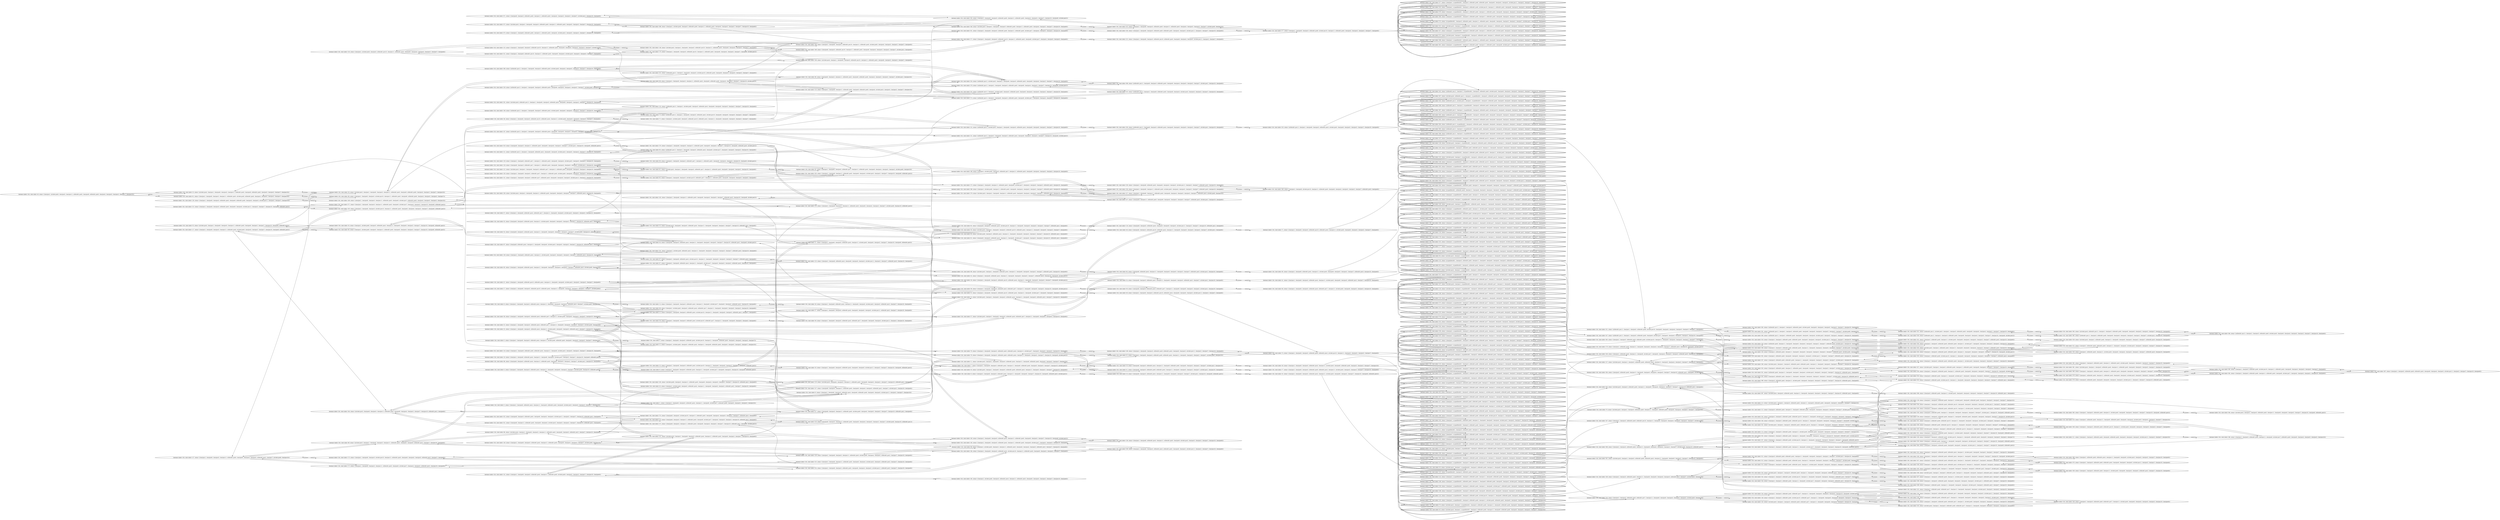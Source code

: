 digraph {
rankdir="LR"
s40[label="(instance index=104, state index=40, atoms={clear(pos1), at(robot,pos8), clear(pos3), clear(pos11), at(block01,pos0), clear(pos9), at(block01,pos6), clear(pos4), clear(pos5), clear(pos2), clear(pos7), clear(pos10)})"]
s89[label="(instance index=104, state index=89, atoms={clear(pos1), clear(pos8), clear(pos3), at(robot,pos10), clear(pos11), at(block01,pos0), clear(pos9), at(block01,pos6), clear(pos4), clear(pos5), clear(pos2), clear(pos7)})"]
s80[label="(instance index=104, state index=80, atoms={clear(pos1), at(robot,pos8), clear(pos3), clear(pos11), at(block01,pos0), clear(pos9), clear(pos4), clear(pos2), clear(pos7), clear(pos10), clear(pos6), at(block01,pos5)})"]
s23[label="(instance index=104, state index=23, atoms={at(robot,pos4), clear(pos1), clear(pos8), clear(pos3), clear(pos11), at(block01,pos0), clear(pos9), at(block01,pos6), clear(pos5), clear(pos2), clear(pos7), clear(pos10)})"]
s126[label="(instance index=104, state index=126, atoms={clear(pos1), clear(pos8), clear(pos3), at(block01,pos0), clear(pos9), at(block01,pos6), clear(pos4), clear(pos5), at(robot,pos11), clear(pos2), clear(pos7), clear(pos10)})"]
s215[label="(instance index=104, state index=215, atoms={clear(pos1), clear(pos8), clear(pos3), at(block01,pos0), clear(pos9), clear(pos4), at(robot,pos11), clear(pos2), clear(pos7), clear(pos10), clear(pos6), at(block01,pos5)})"]
s61[label="(instance index=104, state index=61, atoms={clear(pos1), clear(pos8), clear(pos3), clear(pos11), at(block01,pos0), at(robot,pos9), at(block01,pos6), clear(pos4), clear(pos5), clear(pos2), clear(pos7), clear(pos10)})"]
s117[label="(instance index=104, state index=117, atoms={clear(pos1), clear(pos8), clear(pos3), clear(pos11), at(block01,pos0), at(robot,pos9), clear(pos4), clear(pos2), clear(pos7), clear(pos10), clear(pos6), at(block01,pos5)})"]
s53[label="(instance index=104, state index=53, atoms={at(robot,pos4), clear(pos1), clear(pos8), clear(pos3), clear(pos11), at(block01,pos0), clear(pos9), clear(pos2), clear(pos7), clear(pos10), clear(pos6), at(block01,pos5)})"]
s127[label="(instance index=104, state index=127, atoms={clear(pos1), clear(pos8), clear(pos3), clear(pos11), at(block01,pos0), clear(pos9), clear(pos4), clear(pos5), at(block01,pos2), clear(pos7), at(robot,pos6), clear(pos10)})"]
s34[label="(instance index=104, state index=34, atoms={clear(pos1), at(robot,pos8), clear(pos3), at(block01,pos4), clear(pos11), clear(pos9), clear(pos0), clear(pos2), clear(pos7), clear(pos10), clear(pos6), at(block01,pos5)})"]
s150[label="(instance index=104, state index=150, atoms={clear(pos1), at(robot,pos8), clear(pos3), at(block01,pos10), clear(pos11), at(block01,pos0), clear(pos9), clear(pos4), clear(pos5), clear(pos2), clear(pos7), clear(pos6)})"]
s39[label="(instance index=104, state index=39, atoms={at(robot,pos5), clear(pos1), clear(pos8), clear(pos3), clear(pos11), at(block01,pos0), clear(pos9), at(block01,pos6), clear(pos4), clear(pos2), clear(pos7), clear(pos10)})"]
s169[label="(instance index=104, state index=169, atoms={clear(pos1), clear(pos8), clear(pos3), clear(pos11), at(block01,pos0), clear(pos9), at(robot,pos7), at(block01,pos6), clear(pos4), clear(pos5), clear(pos2), clear(pos10)})"]
s163[label="(instance index=104, state index=163, atoms={clear(pos1), clear(pos8), clear(pos3), at(robot,pos10), clear(pos11), at(block01,pos0), clear(pos9), clear(pos4), clear(pos2), clear(pos7), clear(pos6), at(block01,pos5)})"]
s271[label="(instance index=104, state index=271, atoms={clear(pos1), clear(pos8), clear(pos3), clear(pos11), at(block01,pos0), clear(pos9), at(robot,pos7), clear(pos4), clear(pos2), clear(pos10), clear(pos6), at(block01,pos5)})"]
s164[label="(instance index=104, state index=164, atoms={at(robot,pos5), clear(pos8), clear(pos3), clear(pos11), at(block01,pos0), clear(pos9), clear(pos4), clear(pos2), clear(pos7), clear(pos10), at(block01,pos1), clear(pos6)})"]
s172[label="(instance index=104, state index=172, atoms={clear(pos1), clear(pos8), clear(pos3), clear(pos11), at(block01,pos0), clear(pos9), at(robot,pos7), clear(pos4), clear(pos5), at(block01,pos2), clear(pos10), clear(pos6)})"]
s173[label="(instance index=104, state index=173, atoms={clear(pos1), clear(pos8), clear(pos3), at(robot,pos10), clear(pos11), at(block01,pos0), clear(pos9), clear(pos4), clear(pos5), at(block01,pos2), clear(pos7), clear(pos6)})"]
s98[label="(instance index=104, state index=98, atoms={at(robot,pos5), clear(pos1), clear(pos8), clear(pos3), clear(pos11), at(block01,pos0), clear(pos9), clear(pos4), at(block01,pos2), clear(pos7), clear(pos10), clear(pos6)})"]
s21[label="(instance index=104, state index=21, atoms={clear(pos1), clear(pos8), clear(pos3), at(block01,pos4), clear(pos11), at(robot,pos9), clear(pos0), clear(pos2), clear(pos7), clear(pos10), clear(pos6), at(block01,pos5)})"]
s27[label="(instance index=104, state index=27, atoms={clear(pos1), clear(pos8), clear(pos3), at(block01,pos4), clear(pos9), clear(pos0), clear(pos5), at(robot,pos11), at(block01,pos2), clear(pos7), clear(pos10), clear(pos6)})"]
s26[label="(instance index=104, state index=26, atoms={clear(pos1), clear(pos8), at(block01,pos4), clear(pos11), clear(pos9), clear(pos0), at(robot,pos3), clear(pos5), at(block01,pos2), clear(pos7), clear(pos10), clear(pos6)})"]
s123[label="(instance index=104, state index=123, atoms={clear(pos1), clear(pos8), at(block01,pos4), clear(pos9), clear(pos0), clear(pos5), at(robot,pos11), clear(pos2), clear(pos7), at(block01,pos3), clear(pos10), clear(pos6)})"]
s59[label="(instance index=104, state index=59, atoms={clear(pos1), clear(pos8), clear(pos3), at(block01,pos4), at(block01,pos7), clear(pos9), clear(pos0), clear(pos5), at(robot,pos11), clear(pos2), clear(pos10), clear(pos6)})"]
s199[label="(instance index=104, state index=199, atoms={clear(pos1), clear(pos8), clear(pos3), at(block01,pos10), clear(pos11), at(block01,pos0), at(robot,pos9), clear(pos4), clear(pos5), clear(pos2), clear(pos7), clear(pos6)})"]
s198[label="(instance index=104, state index=198, atoms={clear(pos8), clear(pos3), at(block01,pos10), clear(pos11), at(block01,pos0), clear(pos9), clear(pos4), clear(pos5), clear(pos2), clear(pos7), at(robot,pos1), clear(pos6)})"]
s106[label="(instance index=104, state index=106, atoms={at(robot,pos4), clear(pos1), clear(pos8), clear(pos3), at(block01,pos10), clear(pos11), at(block01,pos0), clear(pos9), clear(pos5), clear(pos2), clear(pos7), clear(pos6)})"]
s124[label="(instance index=104, state index=124, atoms={clear(pos1), clear(pos8), clear(pos11), at(block01,pos0), clear(pos9), at(block01,pos6), clear(pos4), at(robot,pos3), clear(pos5), clear(pos2), clear(pos7), clear(pos10)})"]
s214[label="(instance index=104, state index=214, atoms={clear(pos1), clear(pos8), clear(pos3), clear(pos11), at(block01,pos0), clear(pos9), clear(pos4), clear(pos2), clear(pos7), at(robot,pos6), clear(pos10), at(block01,pos5)})"]
s0[label="(instance index=104, state index=0, atoms={clear(pos1), clear(pos8), clear(pos3), at(block01,pos4), clear(pos9), at(block01,pos6), clear(pos0), clear(pos5), at(robot,pos11), clear(pos2), clear(pos7), clear(pos10)})"]
s60[label="(instance index=104, state index=60, atoms={clear(pos8), clear(pos3), clear(pos11), at(block01,pos0), clear(pos9), at(block01,pos6), clear(pos4), clear(pos5), clear(pos2), clear(pos7), at(robot,pos1), clear(pos10)})"]
s320[label="(instance index=104, state index=320, atoms={clear(pos1), clear(pos8), clear(pos11), at(block01,pos0), clear(pos9), clear(pos4), at(robot,pos3), clear(pos2), clear(pos7), clear(pos10), clear(pos6), at(block01,pos5)})"]
s20[label="(instance index=104, state index=20, atoms={clear(pos1), clear(pos8), clear(pos3), at(block01,pos4), clear(pos9), clear(pos0), at(robot,pos11), clear(pos2), clear(pos7), clear(pos10), clear(pos6), at(block01,pos5)})"]
s62[label="(instance index=104, state index=62, atoms={clear(pos1), clear(pos8), clear(pos3), at(block01,pos7), clear(pos11), at(block01,pos0), clear(pos9), clear(pos4), clear(pos5), clear(pos2), at(robot,pos6), clear(pos10)})"]
s119[label="(instance index=104, state index=119, atoms={at(robot,pos4), clear(pos8), clear(pos3), clear(pos11), at(block01,pos0), clear(pos9), clear(pos5), clear(pos2), clear(pos7), clear(pos10), at(block01,pos1), clear(pos6)})"]
s217[label="(instance index=104, state index=217, atoms={clear(pos8), clear(pos3), clear(pos11), at(block01,pos0), at(robot,pos9), clear(pos4), clear(pos5), clear(pos2), clear(pos7), clear(pos10), at(block01,pos1), clear(pos6)})"]
s216[label="(instance index=104, state index=216, atoms={clear(pos8), clear(pos3), clear(pos11), at(block01,pos0), clear(pos9), clear(pos4), clear(pos5), clear(pos2), clear(pos7), at(robot,pos6), clear(pos10), at(block01,pos1)})"]
s223[label="(instance index=104, state index=223, atoms={clear(pos1), clear(pos8), clear(pos11), at(block01,pos0), clear(pos9), clear(pos4), at(robot,pos3), clear(pos5), at(block01,pos2), clear(pos7), clear(pos10), clear(pos6)})"]
s224[label="(instance index=104, state index=224, atoms={clear(pos1), clear(pos8), clear(pos3), at(block01,pos0), clear(pos9), clear(pos4), clear(pos5), at(robot,pos11), at(block01,pos2), clear(pos7), clear(pos10), clear(pos6)})"]
s138[label="(instance index=104, state index=138, atoms={clear(pos1), clear(pos8), clear(pos3), clear(pos11), at(block01,pos0), at(robot,pos9), clear(pos4), clear(pos5), at(block01,pos2), clear(pos7), clear(pos10), clear(pos6)})"]
s137[label="(instance index=104, state index=137, atoms={clear(pos8), clear(pos3), clear(pos11), at(block01,pos0), clear(pos9), clear(pos4), clear(pos5), at(block01,pos2), clear(pos7), at(robot,pos1), clear(pos10), clear(pos6)})"]
s9[label="(instance index=104, state index=9, atoms={clear(pos1), clear(pos8), clear(pos3), at(block01,pos4), clear(pos11), clear(pos9), at(robot,pos7), clear(pos0), clear(pos2), clear(pos10), clear(pos6), at(block01,pos5)})"]
s43[label="(instance index=104, state index=43, atoms={clear(pos1), at(robot,pos8), clear(pos3), at(block01,pos4), clear(pos11), clear(pos9), clear(pos0), clear(pos5), at(block01,pos2), clear(pos7), clear(pos10), clear(pos6)})"]
s15[label="(instance index=104, state index=15, atoms={clear(pos1), clear(pos8), clear(pos3), at(block01,pos4), at(robot,pos10), clear(pos11), clear(pos9), clear(pos0), clear(pos5), at(block01,pos2), clear(pos7), clear(pos6)})"]
s14[label="(instance index=104, state index=14, atoms={clear(pos1), clear(pos8), clear(pos3), at(block01,pos4), clear(pos11), clear(pos9), at(robot,pos7), clear(pos0), clear(pos5), at(block01,pos2), clear(pos10), clear(pos6)})"]
s72[label="(instance index=104, state index=72, atoms={clear(pos1), at(robot,pos8), clear(pos3), at(block01,pos10), at(block01,pos4), clear(pos11), clear(pos9), clear(pos0), clear(pos5), clear(pos2), clear(pos7), clear(pos6)})"]
s38[label="(instance index=104, state index=38, atoms={clear(pos1), clear(pos8), clear(pos3), at(block01,pos4), at(robot,pos10), at(block01,pos7), clear(pos11), clear(pos9), clear(pos0), clear(pos5), clear(pos2), clear(pos6)})"]
s181[label="(instance index=104, state index=181, atoms={clear(pos1), at(robot,pos8), at(block01,pos4), clear(pos11), clear(pos9), clear(pos0), clear(pos5), clear(pos2), clear(pos7), at(block01,pos3), clear(pos10), clear(pos6)})"]
s97[label="(instance index=104, state index=97, atoms={clear(pos1), clear(pos8), at(block01,pos4), at(robot,pos10), clear(pos11), clear(pos9), clear(pos0), clear(pos5), clear(pos2), clear(pos7), at(block01,pos3), clear(pos6)})"]
s87[label="(instance index=104, state index=87, atoms={clear(pos1), clear(pos8), at(block01,pos4), clear(pos11), clear(pos9), at(robot,pos7), clear(pos0), clear(pos5), clear(pos2), at(block01,pos3), clear(pos10), clear(pos6)})"]
s153[label="(instance index=104, state index=153, atoms={at(block01,pos11), clear(pos1), at(robot,pos8), clear(pos3), at(block01,pos4), clear(pos9), clear(pos0), clear(pos5), clear(pos2), clear(pos7), clear(pos10), clear(pos6)})"]
s73[label="(instance index=104, state index=73, atoms={at(block01,pos11), clear(pos1), clear(pos8), clear(pos3), at(block01,pos4), at(robot,pos10), clear(pos9), clear(pos0), clear(pos5), clear(pos2), clear(pos7), clear(pos6)})"]
s170[label="(instance index=104, state index=170, atoms={clear(pos1), clear(pos8), clear(pos3), at(block01,pos10), clear(pos11), at(block01,pos0), clear(pos9), clear(pos4), clear(pos5), clear(pos7), clear(pos6), at(robot,pos2)})"]
s149[label="(instance index=104, state index=149, atoms={at(robot,pos5), clear(pos1), clear(pos8), clear(pos3), at(block01,pos10), clear(pos11), at(block01,pos0), clear(pos9), clear(pos4), clear(pos2), clear(pos7), clear(pos6)})"]
s88[label="(instance index=104, state index=88, atoms={clear(pos1), clear(pos8), clear(pos3), clear(pos11), at(block01,pos0), clear(pos9), at(block01,pos6), clear(pos4), clear(pos5), clear(pos7), clear(pos10), at(robot,pos2)})"]
s270[label="(instance index=104, state index=270, atoms={clear(pos1), clear(pos8), clear(pos3), clear(pos11), at(block01,pos0), clear(pos9), clear(pos4), clear(pos7), clear(pos10), clear(pos6), at(block01,pos5), at(robot,pos2)})"]
s1[label="(instance index=104, state index=1, atoms={clear(pos1), clear(pos8), clear(pos3), at(block01,pos4), clear(pos11), clear(pos9), at(robot,pos7), at(block01,pos6), clear(pos0), clear(pos5), clear(pos2), clear(pos10)})"]
s2[label="(instance index=104, state index=2, atoms={clear(pos1), clear(pos8), clear(pos3), at(block01,pos4), at(robot,pos10), clear(pos11), clear(pos9), at(block01,pos6), clear(pos0), clear(pos5), clear(pos2), clear(pos7)})"]
s389[label="(instance index=104, state index=389, atoms={clear(pos1), at(robot,pos8), clear(pos3), at(block01,pos9), clear(pos11), at(block01,pos0), clear(pos4), clear(pos5), clear(pos2), clear(pos7), clear(pos10), clear(pos6)})"]
s86[label="(instance index=104, state index=86, atoms={clear(pos1), at(robot,pos8), clear(pos3), at(block01,pos4), at(block01,pos7), clear(pos11), clear(pos9), clear(pos0), clear(pos5), clear(pos2), clear(pos10), clear(pos6)})"]
s12[label="(instance index=104, state index=12, atoms={clear(pos1), at(robot,pos8), clear(pos3), at(block01,pos4), clear(pos11), clear(pos9), at(block01,pos6), clear(pos0), clear(pos5), clear(pos2), clear(pos7), clear(pos10)})"]
s10[label="(instance index=104, state index=10, atoms={clear(pos1), clear(pos8), clear(pos3), at(block01,pos4), at(robot,pos10), clear(pos11), clear(pos9), clear(pos0), clear(pos2), clear(pos7), clear(pos6), at(block01,pos5)})"]
s85[label="(instance index=104, state index=85, atoms={at(block01,pos11), clear(pos1), clear(pos8), clear(pos3), at(block01,pos4), clear(pos9), at(robot,pos7), clear(pos0), clear(pos5), clear(pos2), clear(pos10), clear(pos6)})"]
s35[label="(instance index=104, state index=35, atoms={at(robot,pos5), clear(pos8), clear(pos3), at(block01,pos4), clear(pos11), clear(pos9), clear(pos0), clear(pos2), clear(pos7), clear(pos10), at(block01,pos1), clear(pos6)})"]
s44[label="(instance index=104, state index=44, atoms={clear(pos8), clear(pos3), at(block01,pos4), clear(pos11), clear(pos9), clear(pos0), clear(pos5), clear(pos7), clear(pos10), at(block01,pos1), clear(pos6), at(robot,pos2)})"]
s252[label="(instance index=104, state index=252, atoms={at(block01,pos11), clear(pos1), clear(pos8), clear(pos3), at(robot,pos10), at(block01,pos0), clear(pos9), clear(pos4), clear(pos5), clear(pos2), clear(pos7), clear(pos6)})"]
s101[label="(instance index=104, state index=101, atoms={at(robot,pos5), clear(pos1), clear(pos8), clear(pos3), at(block01,pos4), clear(pos11), at(block01,pos0), clear(pos9), clear(pos2), clear(pos7), clear(pos10), clear(pos6)})"]
s92[label="(instance index=104, state index=92, atoms={clear(pos1), clear(pos8), clear(pos3), at(robot,pos10), at(block01,pos7), clear(pos11), at(block01,pos0), clear(pos9), clear(pos4), clear(pos5), clear(pos2), clear(pos6)})"]
s91[label="(instance index=104, state index=91, atoms={at(robot,pos5), clear(pos1), clear(pos8), clear(pos3), at(block01,pos7), clear(pos11), at(block01,pos0), clear(pos9), clear(pos4), clear(pos2), clear(pos10), clear(pos6)})"]
s90[label="(instance index=104, state index=90, atoms={clear(pos1), clear(pos8), clear(pos3), at(block01,pos7), clear(pos11), at(block01,pos0), clear(pos9), clear(pos4), clear(pos5), clear(pos10), clear(pos6), at(robot,pos2)})"]
s165[label="(instance index=104, state index=165, atoms={at(robot,pos8), clear(pos3), clear(pos11), at(block01,pos0), clear(pos9), clear(pos4), clear(pos5), clear(pos2), clear(pos7), clear(pos10), at(block01,pos1), clear(pos6)})"]
s274[label="(instance index=104, state index=274, atoms={clear(pos8), clear(pos3), at(robot,pos10), clear(pos11), at(block01,pos0), clear(pos9), clear(pos4), clear(pos5), clear(pos2), clear(pos7), at(block01,pos1), clear(pos6)})"]
s273[label="(instance index=104, state index=273, atoms={clear(pos8), clear(pos3), clear(pos11), at(block01,pos0), clear(pos9), at(robot,pos7), clear(pos4), clear(pos5), clear(pos2), clear(pos10), at(block01,pos1), clear(pos6)})"]
s272[label="(instance index=104, state index=272, atoms={clear(pos8), clear(pos3), clear(pos11), at(block01,pos0), clear(pos9), clear(pos4), clear(pos5), clear(pos7), clear(pos10), at(block01,pos1), clear(pos6), at(robot,pos2)})"]
s182[label="(instance index=104, state index=182, atoms={clear(pos1), clear(pos8), clear(pos11), at(block01,pos0), clear(pos9), clear(pos4), clear(pos5), clear(pos7), at(block01,pos3), clear(pos10), clear(pos6), at(robot,pos2)})"]
s5[label="(instance index=104, state index=5, atoms={clear(pos1), clear(pos8), clear(pos3), at(block01,pos4), clear(pos11), at(robot,pos9), at(block01,pos6), clear(pos0), clear(pos5), clear(pos2), clear(pos7), clear(pos10)})"]
s4[label="(instance index=104, state index=4, atoms={clear(pos1), clear(pos8), clear(pos3), at(block01,pos4), clear(pos11), clear(pos9), clear(pos0), clear(pos2), clear(pos7), at(robot,pos6), clear(pos10), at(block01,pos5)})"]
s25[label="(instance index=104, state index=25, atoms={clear(pos1), clear(pos8), clear(pos3), at(block01,pos4), clear(pos11), at(robot,pos9), clear(pos0), clear(pos5), at(block01,pos2), clear(pos7), clear(pos10), clear(pos6)})"]
s6[label="(instance index=104, state index=6, atoms={clear(pos1), clear(pos8), clear(pos3), at(block01,pos4), clear(pos11), clear(pos9), clear(pos0), clear(pos5), at(block01,pos2), clear(pos7), at(robot,pos6), clear(pos10)})"]
s48[label="(instance index=104, state index=48, atoms={clear(pos1), clear(pos8), clear(pos3), at(block01,pos10), at(block01,pos4), clear(pos11), at(robot,pos9), clear(pos0), clear(pos5), clear(pos2), clear(pos7), clear(pos6)})"]
s17[label="(instance index=104, state index=17, atoms={clear(pos1), clear(pos8), clear(pos3), at(block01,pos10), at(block01,pos4), clear(pos11), clear(pos9), clear(pos0), clear(pos5), clear(pos2), clear(pos7), at(robot,pos6)})"]
s58[label="(instance index=104, state index=58, atoms={clear(pos1), clear(pos8), clear(pos3), at(block01,pos4), at(block01,pos7), clear(pos11), at(robot,pos9), clear(pos0), clear(pos5), clear(pos2), clear(pos10), clear(pos6)})"]
s57[label="(instance index=104, state index=57, atoms={clear(pos1), clear(pos8), at(block01,pos4), at(block01,pos7), clear(pos11), clear(pos9), clear(pos0), at(robot,pos3), clear(pos5), clear(pos2), clear(pos10), clear(pos6)})"]
s22[label="(instance index=104, state index=22, atoms={clear(pos1), clear(pos8), clear(pos3), at(block01,pos4), at(block01,pos7), clear(pos11), clear(pos9), clear(pos0), clear(pos5), clear(pos2), at(robot,pos6), clear(pos10)})"]
s136[label="(instance index=104, state index=136, atoms={clear(pos1), clear(pos8), at(block01,pos4), clear(pos11), at(robot,pos9), clear(pos0), clear(pos5), clear(pos2), clear(pos7), at(block01,pos3), clear(pos10), clear(pos6)})"]
s65[label="(instance index=104, state index=65, atoms={clear(pos1), clear(pos8), at(block01,pos4), clear(pos11), clear(pos9), clear(pos0), clear(pos5), clear(pos2), clear(pos7), at(block01,pos3), at(robot,pos6), clear(pos10)})"]
s121[label="(instance index=104, state index=121, atoms={at(block01,pos11), clear(pos1), clear(pos8), at(block01,pos4), clear(pos9), clear(pos0), at(robot,pos3), clear(pos5), clear(pos2), clear(pos7), clear(pos10), clear(pos6)})"]
s221[label="(instance index=104, state index=221, atoms={clear(pos1), clear(pos8), at(block01,pos10), clear(pos11), at(block01,pos0), clear(pos9), clear(pos4), at(robot,pos3), clear(pos5), clear(pos2), clear(pos7), clear(pos6)})"]
s125[label="(instance index=104, state index=125, atoms={clear(pos1), clear(pos8), clear(pos3), at(block01,pos10), clear(pos11), at(block01,pos0), clear(pos9), clear(pos4), clear(pos5), clear(pos2), clear(pos7), at(robot,pos6)})"]
s116[label="(instance index=104, state index=116, atoms={clear(pos1), clear(pos8), at(block01,pos9), at(block01,pos4), clear(pos11), clear(pos0), at(robot,pos3), clear(pos5), clear(pos2), clear(pos7), clear(pos10), clear(pos6)})"]
s373[label="(instance index=104, state index=373, atoms={clear(pos1), clear(pos8), at(block01,pos9), clear(pos11), at(block01,pos0), clear(pos4), at(robot,pos3), clear(pos5), clear(pos2), clear(pos7), clear(pos10), clear(pos6)})"]
s371[label="(instance index=104, state index=371, atoms={clear(pos8), clear(pos3), at(block01,pos9), clear(pos11), at(block01,pos0), clear(pos4), clear(pos5), clear(pos2), clear(pos7), at(robot,pos1), clear(pos10), clear(pos6)})"]
s319[label="(instance index=104, state index=319, atoms={clear(pos8), clear(pos3), clear(pos11), at(block01,pos0), clear(pos9), clear(pos4), clear(pos2), clear(pos7), at(robot,pos1), clear(pos10), clear(pos6), at(block01,pos5)})"]
s47[label="(instance index=104, state index=47, atoms={clear(pos1), clear(pos8), at(block01,pos10), at(block01,pos4), clear(pos11), clear(pos9), clear(pos0), at(robot,pos3), clear(pos5), clear(pos2), clear(pos7), clear(pos6)})"]
s3[label="(instance index=104, state index=3, atoms={clear(pos1), clear(pos8), at(block01,pos4), clear(pos11), clear(pos9), at(block01,pos6), clear(pos0), at(robot,pos3), clear(pos5), clear(pos2), clear(pos7), clear(pos10)})"]
s107[label="(instance index=104, state index=107, atoms={at(block01,pos11), clear(pos1), clear(pos8), clear(pos3), at(block01,pos4), clear(pos9), clear(pos0), clear(pos5), clear(pos2), clear(pos7), at(robot,pos6), clear(pos10)})"]
s108[label="(instance index=104, state index=108, atoms={at(block01,pos11), clear(pos1), clear(pos8), clear(pos3), at(block01,pos4), at(robot,pos9), clear(pos0), clear(pos5), clear(pos2), clear(pos7), clear(pos10), clear(pos6)})"]
s372[label="(instance index=104, state index=372, atoms={at(robot,pos4), clear(pos1), clear(pos8), clear(pos3), at(block01,pos9), clear(pos11), at(block01,pos0), clear(pos5), clear(pos2), clear(pos7), clear(pos10), clear(pos6)})"]
s19[label="(instance index=104, state index=19, atoms={clear(pos1), clear(pos8), at(block01,pos4), clear(pos11), clear(pos9), clear(pos0), at(robot,pos3), clear(pos2), clear(pos7), clear(pos10), clear(pos6), at(block01,pos5)})"]
s66[label="(instance index=104, state index=66, atoms={at(robot,pos4), clear(pos1), clear(pos8), clear(pos3), clear(pos11), at(block01,pos0), clear(pos9), clear(pos5), at(block01,pos2), clear(pos7), clear(pos10), clear(pos6)})"]
s236[label="(instance index=104, state index=236, atoms={at(robot,pos4), clear(pos1), clear(pos8), clear(pos11), at(block01,pos0), clear(pos9), clear(pos5), clear(pos2), clear(pos7), at(block01,pos3), clear(pos10), clear(pos6)})"]
s201[label="(instance index=104, state index=201, atoms={at(robot,pos4), at(block01,pos11), clear(pos1), clear(pos8), clear(pos3), at(block01,pos0), clear(pos9), clear(pos5), clear(pos2), clear(pos7), clear(pos10), clear(pos6)})"]
s122[label="(instance index=104, state index=122, atoms={at(robot,pos4), clear(pos1), clear(pos8), clear(pos3), at(block01,pos7), clear(pos11), at(block01,pos0), clear(pos9), clear(pos5), clear(pos2), clear(pos10), clear(pos6)})"]
s55[label="(instance index=104, state index=55, atoms={clear(pos8), clear(pos3), at(block01,pos4), clear(pos11), at(robot,pos9), clear(pos0), clear(pos5), clear(pos2), clear(pos7), clear(pos10), at(block01,pos1), clear(pos6)})"]
s54[label="(instance index=104, state index=54, atoms={clear(pos8), clear(pos3), at(block01,pos4), clear(pos11), clear(pos9), clear(pos0), clear(pos5), clear(pos2), clear(pos7), at(robot,pos6), clear(pos10), at(block01,pos1)})"]
s68[label="(instance index=104, state index=68, atoms={clear(pos8), clear(pos3), at(block01,pos4), clear(pos11), at(block01,pos0), clear(pos9), clear(pos5), clear(pos2), clear(pos7), at(robot,pos1), clear(pos10), clear(pos6)})"]
s67[label="(instance index=104, state index=67, atoms={clear(pos8), at(block01,pos4), clear(pos11), clear(pos9), clear(pos0), at(robot,pos3), clear(pos5), clear(pos2), clear(pos7), clear(pos10), at(block01,pos1), clear(pos6)})"]
s306[label="(instance index=104, state index=306, atoms={at(block01,pos11), clear(pos1), clear(pos8), clear(pos3), at(block01,pos0), at(robot,pos9), clear(pos4), clear(pos5), clear(pos2), clear(pos7), clear(pos10), clear(pos6)})"]
s226[label="(instance index=104, state index=226, atoms={at(block01,pos11), clear(pos1), clear(pos8), clear(pos3), at(block01,pos0), clear(pos9), clear(pos4), clear(pos5), clear(pos2), clear(pos7), at(robot,pos6), clear(pos10)})"]
s141[label="(instance index=104, state index=141, atoms={clear(pos1), clear(pos8), clear(pos3), at(block01,pos4), clear(pos11), at(block01,pos0), at(robot,pos9), clear(pos5), clear(pos2), clear(pos7), clear(pos10), clear(pos6)})"]
s140[label="(instance index=104, state index=140, atoms={clear(pos1), clear(pos8), clear(pos3), at(block01,pos4), clear(pos11), at(block01,pos0), clear(pos9), clear(pos5), clear(pos2), clear(pos7), at(robot,pos6), clear(pos10)})"]
s131[label="(instance index=104, state index=131, atoms={clear(pos1), clear(pos8), clear(pos3), at(block01,pos7), at(block01,pos0), clear(pos9), clear(pos4), clear(pos5), at(robot,pos11), clear(pos2), clear(pos10), clear(pos6)})"]
s130[label="(instance index=104, state index=130, atoms={clear(pos1), clear(pos8), clear(pos3), at(block01,pos7), clear(pos11), at(block01,pos0), at(robot,pos9), clear(pos4), clear(pos5), clear(pos2), clear(pos10), clear(pos6)})"]
s128[label="(instance index=104, state index=128, atoms={clear(pos8), clear(pos3), at(block01,pos7), clear(pos11), at(block01,pos0), clear(pos9), clear(pos4), clear(pos5), clear(pos2), at(robot,pos1), clear(pos10), clear(pos6)})"]
s129[label="(instance index=104, state index=129, atoms={clear(pos1), clear(pos8), at(block01,pos7), clear(pos11), at(block01,pos0), clear(pos9), clear(pos4), at(robot,pos3), clear(pos5), clear(pos2), clear(pos10), clear(pos6)})"]
s322[label="(instance index=104, state index=322, atoms={clear(pos8), clear(pos3), at(block01,pos0), clear(pos9), clear(pos4), clear(pos5), at(robot,pos11), clear(pos2), clear(pos7), clear(pos10), at(block01,pos1), clear(pos6)})"]
s321[label="(instance index=104, state index=321, atoms={clear(pos8), clear(pos11), at(block01,pos0), clear(pos9), clear(pos4), at(robot,pos3), clear(pos5), clear(pos2), clear(pos7), clear(pos10), at(block01,pos1), clear(pos6)})"]
s7[label="(instance index=104, state index=7, atoms={clear(pos1), clear(pos8), clear(pos3), at(block01,pos4), clear(pos11), clear(pos9), at(block01,pos6), clear(pos0), clear(pos5), clear(pos7), clear(pos10), at(robot,pos2)})"]
s8[label="(instance index=104, state index=8, atoms={clear(pos1), clear(pos8), clear(pos3), at(block01,pos4), clear(pos11), clear(pos9), clear(pos0), clear(pos7), clear(pos10), clear(pos6), at(block01,pos5), at(robot,pos2)})"]
s13[label="(instance index=104, state index=13, atoms={at(robot,pos5), clear(pos1), clear(pos8), clear(pos3), at(block01,pos4), clear(pos11), clear(pos9), clear(pos0), at(block01,pos2), clear(pos7), clear(pos10), clear(pos6)})"]
s79[label="(instance index=104, state index=79, atoms={clear(pos1), clear(pos8), clear(pos3), at(block01,pos9), at(block01,pos4), clear(pos11), at(robot,pos7), clear(pos0), clear(pos5), clear(pos2), clear(pos10), clear(pos6)})"]
s31[label="(instance index=104, state index=31, atoms={clear(pos1), clear(pos8), clear(pos3), at(block01,pos10), at(block01,pos4), clear(pos11), clear(pos9), at(robot,pos7), clear(pos0), clear(pos5), clear(pos2), clear(pos6)})"]
s78[label="(instance index=104, state index=78, atoms={clear(pos1), clear(pos8), clear(pos3), at(block01,pos9), at(block01,pos4), clear(pos11), clear(pos0), clear(pos5), clear(pos7), clear(pos10), clear(pos6), at(robot,pos2)})"]
s33[label="(instance index=104, state index=33, atoms={at(robot,pos5), clear(pos1), clear(pos8), clear(pos3), at(block01,pos9), at(block01,pos4), clear(pos11), clear(pos0), clear(pos2), clear(pos7), clear(pos10), clear(pos6)})"]
s37[label="(instance index=104, state index=37, atoms={at(robot,pos5), clear(pos1), clear(pos8), clear(pos3), at(block01,pos4), at(block01,pos7), clear(pos11), clear(pos9), clear(pos0), clear(pos2), clear(pos10), clear(pos6)})"]
s36[label="(instance index=104, state index=36, atoms={clear(pos1), clear(pos8), clear(pos3), at(block01,pos4), at(block01,pos7), clear(pos11), clear(pos9), clear(pos0), clear(pos5), clear(pos10), clear(pos6), at(robot,pos2)})"]
s42[label="(instance index=104, state index=42, atoms={clear(pos1), clear(pos8), at(block01,pos4), clear(pos11), clear(pos9), clear(pos0), clear(pos5), clear(pos7), at(block01,pos3), clear(pos10), clear(pos6), at(robot,pos2)})"]
s152[label="(instance index=104, state index=152, atoms={at(block01,pos11), at(robot,pos5), clear(pos1), clear(pos8), clear(pos3), at(block01,pos4), clear(pos9), clear(pos0), clear(pos2), clear(pos7), clear(pos10), clear(pos6)})"]
s151[label="(instance index=104, state index=151, atoms={at(block01,pos11), clear(pos1), clear(pos8), clear(pos3), at(block01,pos4), clear(pos9), clear(pos0), clear(pos5), clear(pos7), clear(pos10), clear(pos6), at(robot,pos2)})"]
s171[label="(instance index=104, state index=171, atoms={clear(pos1), clear(pos8), clear(pos3), at(block01,pos10), clear(pos11), at(block01,pos0), clear(pos9), at(robot,pos7), clear(pos4), clear(pos5), clear(pos2), clear(pos6)})"]
s11[label="(instance index=104, state index=11, atoms={at(robot,pos5), clear(pos1), clear(pos8), clear(pos3), at(block01,pos4), clear(pos11), clear(pos9), at(block01,pos6), clear(pos0), clear(pos2), clear(pos7), clear(pos10)})"]
s30[label="(instance index=104, state index=30, atoms={at(robot,pos5), clear(pos1), clear(pos8), clear(pos3), at(block01,pos10), at(block01,pos4), clear(pos11), clear(pos9), clear(pos0), clear(pos2), clear(pos7), clear(pos6)})"]
s29[label="(instance index=104, state index=29, atoms={clear(pos1), clear(pos8), clear(pos3), at(block01,pos10), at(block01,pos4), clear(pos11), clear(pos9), clear(pos0), clear(pos5), clear(pos7), clear(pos6), at(robot,pos2)})"]
s96[label="(instance index=104, state index=96, atoms={at(robot,pos5), clear(pos1), clear(pos8), at(block01,pos4), clear(pos11), clear(pos9), clear(pos0), clear(pos2), clear(pos7), at(block01,pos3), clear(pos10), clear(pos6)})"]
s349[label="(instance index=104, state index=349, atoms={at(robot,pos5), clear(pos1), clear(pos8), clear(pos3), at(block01,pos9), clear(pos11), at(block01,pos0), clear(pos4), clear(pos2), clear(pos7), clear(pos10), clear(pos6)})"]
s350[label="(instance index=104, state index=350, atoms={clear(pos1), clear(pos8), clear(pos3), at(block01,pos9), clear(pos11), at(block01,pos0), clear(pos4), clear(pos5), clear(pos7), clear(pos10), clear(pos6), at(robot,pos2)})"]
s351[label="(instance index=104, state index=351, atoms={clear(pos1), clear(pos8), clear(pos3), at(block01,pos9), clear(pos11), at(block01,pos0), at(robot,pos7), clear(pos4), clear(pos5), clear(pos2), clear(pos10), clear(pos6)})"]
s99[label="(instance index=104, state index=99, atoms={clear(pos1), at(robot,pos8), clear(pos3), clear(pos11), at(block01,pos0), clear(pos9), clear(pos4), clear(pos5), at(block01,pos2), clear(pos7), clear(pos10), clear(pos6)})"]
s279[label="(instance index=104, state index=279, atoms={at(robot,pos5), clear(pos1), clear(pos8), clear(pos11), at(block01,pos0), clear(pos9), clear(pos4), clear(pos2), clear(pos7), at(block01,pos3), clear(pos10), clear(pos6)})"]
s288[label="(instance index=104, state index=288, atoms={clear(pos1), at(robot,pos8), clear(pos11), at(block01,pos0), clear(pos9), clear(pos4), clear(pos5), clear(pos2), clear(pos7), at(block01,pos3), clear(pos10), clear(pos6)})"]
s255[label="(instance index=104, state index=255, atoms={at(block01,pos11), clear(pos1), at(robot,pos8), clear(pos3), at(block01,pos0), clear(pos9), clear(pos4), clear(pos5), clear(pos2), clear(pos7), clear(pos10), clear(pos6)})"]
s254[label="(instance index=104, state index=254, atoms={at(block01,pos11), at(robot,pos5), clear(pos1), clear(pos8), clear(pos3), at(block01,pos0), clear(pos9), clear(pos4), clear(pos2), clear(pos7), clear(pos10), clear(pos6)})"]
s168[label="(instance index=104, state index=168, atoms={clear(pos1), at(robot,pos8), clear(pos3), at(block01,pos7), clear(pos11), at(block01,pos0), clear(pos9), clear(pos4), clear(pos5), clear(pos2), clear(pos10), clear(pos6)})"]
s82[label="(instance index=104, state index=82, atoms={clear(pos8), clear(pos3), at(block01,pos4), at(robot,pos10), clear(pos11), clear(pos9), clear(pos0), clear(pos5), clear(pos2), clear(pos7), at(block01,pos1), clear(pos6)})"]
s83[label="(instance index=104, state index=83, atoms={at(robot,pos8), clear(pos3), at(block01,pos4), clear(pos11), clear(pos9), clear(pos0), clear(pos5), clear(pos2), clear(pos7), clear(pos10), at(block01,pos1), clear(pos6)})"]
s81[label="(instance index=104, state index=81, atoms={clear(pos8), clear(pos3), at(block01,pos4), clear(pos11), clear(pos9), at(robot,pos7), clear(pos0), clear(pos5), clear(pos2), clear(pos10), at(block01,pos1), clear(pos6)})"]
s100[label="(instance index=104, state index=100, atoms={clear(pos1), clear(pos8), clear(pos3), at(block01,pos4), clear(pos11), at(block01,pos0), clear(pos9), clear(pos5), clear(pos7), clear(pos10), clear(pos6), at(robot,pos2)})"]
s278[label="(instance index=104, state index=278, atoms={at(block01,pos11), clear(pos1), clear(pos8), clear(pos3), at(block01,pos0), clear(pos9), clear(pos4), clear(pos5), clear(pos7), clear(pos10), clear(pos6), at(robot,pos2)})"]
s174[label="(instance index=104, state index=174, atoms={at(block01,pos11), clear(pos1), clear(pos8), clear(pos3), at(block01,pos0), clear(pos9), at(robot,pos7), clear(pos4), clear(pos5), clear(pos2), clear(pos10), clear(pos6)})"]
s185[label="(instance index=104, state index=185, atoms={clear(pos1), at(robot,pos8), clear(pos3), at(block01,pos4), clear(pos11), at(block01,pos0), clear(pos9), clear(pos5), clear(pos2), clear(pos7), clear(pos10), clear(pos6)})"]
s184[label="(instance index=104, state index=184, atoms={clear(pos1), clear(pos8), clear(pos3), at(block01,pos4), at(robot,pos10), clear(pos11), at(block01,pos0), clear(pos9), clear(pos5), clear(pos2), clear(pos7), clear(pos6)})"]
s183[label="(instance index=104, state index=183, atoms={clear(pos1), clear(pos8), clear(pos3), at(block01,pos4), clear(pos11), at(block01,pos0), clear(pos9), at(robot,pos7), clear(pos5), clear(pos2), clear(pos10), clear(pos6)})"]
s175[label="(instance index=104, state index=175, atoms={clear(pos1), clear(pos8), clear(pos11), at(block01,pos0), clear(pos9), at(robot,pos7), clear(pos4), clear(pos5), clear(pos2), at(block01,pos3), clear(pos10), clear(pos6)})"]
s64[label="(instance index=104, state index=64, atoms={clear(pos8), at(block01,pos4), clear(pos11), clear(pos9), clear(pos0), clear(pos5), clear(pos2), clear(pos7), at(block01,pos3), at(robot,pos1), clear(pos10), clear(pos6)})"]
s56[label="(instance index=104, state index=56, atoms={clear(pos8), clear(pos3), at(block01,pos4), at(block01,pos7), clear(pos11), clear(pos9), clear(pos0), clear(pos5), clear(pos2), at(robot,pos1), clear(pos10), clear(pos6)})"]
s49[label="(instance index=104, state index=49, atoms={clear(pos1), clear(pos8), clear(pos3), at(block01,pos10), at(block01,pos4), clear(pos9), clear(pos0), clear(pos5), at(robot,pos11), clear(pos2), clear(pos7), clear(pos6)})"]
s200[label="(instance index=104, state index=200, atoms={at(block01,pos11), clear(pos8), clear(pos3), at(block01,pos4), clear(pos9), clear(pos0), clear(pos5), clear(pos2), clear(pos7), at(robot,pos1), clear(pos10), clear(pos6)})"]
s16[label="(instance index=104, state index=16, atoms={clear(pos8), clear(pos3), at(block01,pos4), clear(pos11), clear(pos9), at(block01,pos6), clear(pos0), clear(pos5), clear(pos2), clear(pos7), at(robot,pos1), clear(pos10)})"]
s52[label="(instance index=104, state index=52, atoms={clear(pos1), clear(pos8), clear(pos3), at(block01,pos9), at(block01,pos4), clear(pos11), clear(pos0), clear(pos5), clear(pos2), clear(pos7), at(robot,pos6), clear(pos10)})"]
s51[label="(instance index=104, state index=51, atoms={clear(pos8), clear(pos3), at(block01,pos9), at(block01,pos4), clear(pos11), clear(pos0), clear(pos5), clear(pos2), clear(pos7), at(robot,pos1), clear(pos10), clear(pos6)})"]
s222[label="(instance index=104, state index=222, atoms={clear(pos1), clear(pos8), clear(pos3), at(block01,pos10), at(block01,pos0), clear(pos9), clear(pos4), clear(pos5), at(robot,pos11), clear(pos2), clear(pos7), clear(pos6)})"]
s325[label="(instance index=104, state index=325, atoms={clear(pos1), clear(pos8), clear(pos3), at(block01,pos9), clear(pos11), at(block01,pos0), clear(pos4), clear(pos5), clear(pos2), clear(pos7), at(robot,pos6), clear(pos10)})"]
s326[label="(instance index=104, state index=326, atoms={clear(pos1), clear(pos8), clear(pos3), at(block01,pos9), at(block01,pos0), clear(pos4), clear(pos5), at(robot,pos11), clear(pos2), clear(pos7), clear(pos10), clear(pos6)})"]
s109[label="(instance index=104, state index=109, atoms={clear(pos1), clear(pos8), clear(pos3), at(block01,pos9), at(block01,pos4), clear(pos0), clear(pos5), at(robot,pos11), clear(pos2), clear(pos7), clear(pos10), clear(pos6)})"]
s46[label="(instance index=104, state index=46, atoms={clear(pos8), clear(pos3), at(block01,pos10), at(block01,pos4), clear(pos11), clear(pos9), clear(pos0), clear(pos5), clear(pos2), clear(pos7), at(robot,pos1), clear(pos6)})"]
s24[label="(instance index=104, state index=24, atoms={clear(pos8), clear(pos3), at(block01,pos4), clear(pos11), clear(pos9), clear(pos0), clear(pos5), at(block01,pos2), clear(pos7), at(robot,pos1), clear(pos10), clear(pos6)})"]
s18[label="(instance index=104, state index=18, atoms={clear(pos8), clear(pos3), at(block01,pos4), clear(pos11), clear(pos9), clear(pos0), clear(pos2), clear(pos7), at(robot,pos1), clear(pos10), clear(pos6), at(block01,pos5)})"]
s237[label="(instance index=104, state index=237, atoms={clear(pos8), clear(pos11), at(block01,pos0), clear(pos9), clear(pos4), clear(pos5), clear(pos2), clear(pos7), at(block01,pos3), at(robot,pos1), clear(pos10), clear(pos6)})"]
s227[label="(instance index=104, state index=227, atoms={clear(pos1), clear(pos8), clear(pos11), at(block01,pos0), clear(pos9), clear(pos4), clear(pos5), clear(pos2), clear(pos7), at(block01,pos3), at(robot,pos6), clear(pos10)})"]
s328[label="(instance index=104, state index=328, atoms={clear(pos1), clear(pos8), clear(pos11), at(block01,pos0), at(robot,pos9), clear(pos4), clear(pos5), clear(pos2), clear(pos7), at(block01,pos3), clear(pos10), clear(pos6)})"]
s308[label="(instance index=104, state index=308, atoms={at(block01,pos11), clear(pos8), clear(pos3), at(block01,pos0), clear(pos9), clear(pos4), clear(pos5), clear(pos2), clear(pos7), at(robot,pos1), clear(pos10), clear(pos6)})"]
s118[label="(instance index=104, state index=118, atoms={clear(pos8), clear(pos3), at(block01,pos4), clear(pos9), clear(pos0), clear(pos5), at(robot,pos11), clear(pos2), clear(pos7), clear(pos10), at(block01,pos1), clear(pos6)})"]
s139[label="(instance index=104, state index=139, atoms={clear(pos1), clear(pos8), at(block01,pos4), clear(pos11), at(block01,pos0), clear(pos9), at(robot,pos3), clear(pos5), clear(pos2), clear(pos7), clear(pos10), clear(pos6)})"]
s225[label="(instance index=104, state index=225, atoms={at(block01,pos11), clear(pos1), clear(pos8), at(block01,pos0), clear(pos9), clear(pos4), at(robot,pos3), clear(pos5), clear(pos2), clear(pos7), clear(pos10), clear(pos6)})"]
s238[label="(instance index=104, state index=238, atoms={clear(pos1), clear(pos8), clear(pos3), at(block01,pos4), at(block01,pos0), clear(pos9), clear(pos5), at(robot,pos11), clear(pos2), clear(pos7), clear(pos10), clear(pos6)})"]
s228[label="(instance index=104, state index=228, atoms={clear(pos1), clear(pos8), at(block01,pos0), clear(pos9), clear(pos4), clear(pos5), at(robot,pos11), clear(pos2), clear(pos7), at(block01,pos3), clear(pos10), clear(pos6)})"]
s77[label="(instance index=104, state index=77, atoms={clear(pos1), clear(pos8), clear(pos3), at(block01,pos9), at(block01,pos4), clear(pos11), at(robot,pos0), clear(pos5), clear(pos2), clear(pos7), clear(pos10), clear(pos6)})"]
s28[label="(instance index=104, state index=28, atoms={clear(pos1), clear(pos8), clear(pos3), at(block01,pos4), clear(pos11), at(robot,pos0), clear(pos9), at(block01,pos6), clear(pos5), clear(pos2), clear(pos7), clear(pos10)})"]
s32[label="(instance index=104, state index=32, atoms={clear(pos1), clear(pos8), clear(pos3), at(block01,pos4), clear(pos11), at(robot,pos0), clear(pos9), clear(pos2), clear(pos7), clear(pos10), clear(pos6), at(block01,pos5)})"]
s277[label="(instance index=104, state index=277, atoms={clear(pos1), clear(pos8), clear(pos3), at(block01,pos9), at(robot,pos10), clear(pos11), at(block01,pos0), clear(pos4), clear(pos5), clear(pos2), clear(pos7), clear(pos6)})"]
s253[label="(instance index=104, state index=253, atoms={at(block01,pos11), clear(pos1), clear(pos8), clear(pos3), at(block01,pos4), at(robot,pos0), clear(pos9), clear(pos5), clear(pos2), clear(pos7), clear(pos10), clear(pos6)})"]
s95[label="(instance index=104, state index=95, atoms={clear(pos1), clear(pos8), at(block01,pos4), clear(pos11), at(robot,pos0), clear(pos9), clear(pos5), clear(pos2), clear(pos7), at(block01,pos3), clear(pos10), clear(pos6)})"]
s84[label="(instance index=104, state index=84, atoms={clear(pos1), clear(pos8), clear(pos3), at(block01,pos4), at(block01,pos7), clear(pos11), at(robot,pos0), clear(pos9), clear(pos5), clear(pos2), clear(pos10), clear(pos6)})"]
s74[label="(instance index=104, state index=74, atoms={clear(pos1), clear(pos8), clear(pos3), at(block01,pos9), at(block01,pos4), at(robot,pos10), clear(pos11), clear(pos0), clear(pos5), clear(pos2), clear(pos7), clear(pos6)})"]
s71[label="(instance index=104, state index=71, atoms={clear(pos1), clear(pos8), clear(pos3), at(block01,pos10), at(block01,pos4), clear(pos11), at(robot,pos0), clear(pos9), clear(pos5), clear(pos2), clear(pos7), clear(pos6)})"]
s41[label="(instance index=104, state index=41, atoms={clear(pos1), clear(pos8), clear(pos3), at(block01,pos4), clear(pos11), at(robot,pos0), clear(pos9), clear(pos5), at(block01,pos2), clear(pos7), clear(pos10), clear(pos6)})"]
s280[label="(instance index=104, state index=280, atoms={clear(pos1), clear(pos8), at(robot,pos10), clear(pos11), at(block01,pos0), clear(pos9), clear(pos4), clear(pos5), clear(pos2), clear(pos7), at(block01,pos3), clear(pos6)})"]
s156[peripheries=2,label="(instance index=104, state index=156, atoms={clear(pos1), at-goal(block01), clear(pos3), at(block01,pos8), clear(pos11), clear(pos9), clear(pos0), clear(pos4), clear(pos7), clear(pos10), clear(pos6), at(block01,pos5), at(robot,pos2)})"]
s162[peripheries=2,label="(instance index=104, state index=162, atoms={at(robot,pos5), clear(pos1), at-goal(block01), clear(pos3), at(block01,pos8), at(block01,pos9), clear(pos11), clear(pos0), clear(pos4), clear(pos2), clear(pos7), clear(pos10), clear(pos6)})"]
s177[peripheries=2,label="(instance index=104, state index=177, atoms={clear(pos1), at-goal(block01), clear(pos3), at(block01,pos8), clear(pos11), clear(pos9), at(robot,pos7), clear(pos0), clear(pos4), clear(pos5), at(block01,pos2), clear(pos10), clear(pos6)})"]
s304[peripheries=2,label="(instance index=104, state index=304, atoms={clear(pos1), at-goal(block01), clear(pos3), at(block01,pos8), at(block01,pos10), clear(pos9), clear(pos0), clear(pos4), clear(pos5), at(robot,pos11), clear(pos2), clear(pos7), clear(pos6)})"]
s179[peripheries=2,label="(instance index=104, state index=179, atoms={clear(pos1), at-goal(block01), at(block01,pos8), clear(pos11), at(robot,pos0), clear(pos9), clear(pos4), clear(pos5), clear(pos2), clear(pos7), at(block01,pos3), clear(pos10), clear(pos6)})"]
s195[peripheries=2,label="(instance index=104, state index=195, atoms={at-goal(block01), clear(pos3), at(block01,pos8), at(block01,pos10), clear(pos11), clear(pos9), clear(pos0), clear(pos4), clear(pos5), clear(pos2), clear(pos7), at(robot,pos1), clear(pos6)})"]
s202[peripheries=2,label="(instance index=104, state index=202, atoms={at-goal(block01), clear(pos3), at(block01,pos8), at(block01,pos4), clear(pos11), clear(pos9), clear(pos0), clear(pos5), clear(pos2), clear(pos7), at(robot,pos1), clear(pos10), clear(pos6)})"]
s75[peripheries=2,label="(instance index=104, state index=75, atoms={clear(pos1), at-goal(block01), clear(pos3), at(block01,pos8), clear(pos11), at(robot,pos0), clear(pos9), clear(pos4), clear(pos2), clear(pos7), clear(pos10), clear(pos6), at(block01,pos5)})"]
s203[peripheries=2,label="(instance index=104, state index=203, atoms={clear(pos1), at-goal(block01), clear(pos3), at(block01,pos8), at(block01,pos4), clear(pos11), clear(pos9), clear(pos0), clear(pos5), clear(pos2), clear(pos7), at(robot,pos6), clear(pos10)})"]
s204[peripheries=2,label="(instance index=104, state index=204, atoms={clear(pos1), at-goal(block01), clear(pos3), at(block01,pos8), at(block01,pos4), clear(pos9), clear(pos0), clear(pos5), at(robot,pos11), clear(pos2), clear(pos7), clear(pos10), clear(pos6)})"]
s212[peripheries=2,label="(instance index=104, state index=212, atoms={at-goal(block01), clear(pos3), at(block01,pos8), at(block01,pos9), clear(pos11), clear(pos0), clear(pos4), clear(pos5), clear(pos2), clear(pos7), at(robot,pos1), clear(pos10), clear(pos6)})"]
s161[peripheries=2,label="(instance index=104, state index=161, atoms={clear(pos1), at-goal(block01), clear(pos3), at(block01,pos8), at(block01,pos9), clear(pos11), at(robot,pos0), clear(pos4), clear(pos5), clear(pos2), clear(pos7), clear(pos10), clear(pos6)})"]
s220[peripheries=2,label="(instance index=104, state index=220, atoms={clear(pos1), at-goal(block01), clear(pos3), at(block01,pos8), at(block01,pos7), clear(pos11), at(robot,pos9), clear(pos0), clear(pos4), clear(pos5), clear(pos2), clear(pos10), clear(pos6)})"]
s323[peripheries=2,label="(instance index=104, state index=323, atoms={clear(pos1), at-goal(block01), at(block01,pos8), at(block01,pos7), clear(pos11), clear(pos9), clear(pos0), clear(pos4), at(robot,pos3), clear(pos5), clear(pos2), clear(pos10), clear(pos6)})"]
s196[peripheries=2,label="(instance index=104, state index=196, atoms={clear(pos1), at-goal(block01), clear(pos3), at(block01,pos8), at(block01,pos10), clear(pos11), clear(pos9), clear(pos0), clear(pos4), clear(pos5), clear(pos2), clear(pos7), at(robot,pos6)})"]
s231[peripheries=2,label="(instance index=104, state index=231, atoms={clear(pos1), at-goal(block01), at(block01,pos8), clear(pos11), clear(pos9), clear(pos0), clear(pos4), at(robot,pos3), clear(pos5), at(block01,pos2), clear(pos7), clear(pos10), clear(pos6)})"]
s334[peripheries=2,label="(instance index=104, state index=334, atoms={clear(pos1), at-goal(block01), at(block01,pos8), clear(pos9), clear(pos0), clear(pos4), clear(pos5), at(robot,pos11), clear(pos2), clear(pos7), at(block01,pos3), clear(pos10), clear(pos6)})"]
s232[peripheries=2,label="(instance index=104, state index=232, atoms={clear(pos1), at-goal(block01), clear(pos3), at(block01,pos8), clear(pos9), clear(pos0), clear(pos4), clear(pos5), at(robot,pos11), at(block01,pos2), clear(pos7), clear(pos10), clear(pos6)})"]
s105[peripheries=2,label="(instance index=104, state index=105, atoms={at(robot,pos4), clear(pos1), at-goal(block01), clear(pos3), at(block01,pos8), at(block01,pos10), clear(pos11), clear(pos9), clear(pos0), clear(pos5), clear(pos2), clear(pos7), clear(pos6)})"]
s233[peripheries=2,label="(instance index=104, state index=233, atoms={at-goal(block01), at(block01,pos8), clear(pos11), clear(pos9), clear(pos0), clear(pos4), clear(pos5), clear(pos2), clear(pos7), at(block01,pos3), at(robot,pos1), clear(pos10), clear(pos6)})"]
s50[peripheries=2,label="(instance index=104, state index=50, atoms={at(robot,pos4), clear(pos1), at-goal(block01), clear(pos3), at(block01,pos8), clear(pos11), clear(pos9), clear(pos0), clear(pos2), clear(pos7), clear(pos10), clear(pos6), at(block01,pos5)})"]
s307[peripheries=2,label="(instance index=104, state index=307, atoms={at(robot,pos4), at(block01,pos11), clear(pos1), at-goal(block01), clear(pos3), at(block01,pos8), clear(pos9), clear(pos0), clear(pos5), clear(pos2), clear(pos7), clear(pos10), clear(pos6)})"]
s180[peripheries=2,label="(instance index=104, state index=180, atoms={at(robot,pos5), clear(pos1), at-goal(block01), at(block01,pos8), clear(pos11), clear(pos9), clear(pos0), clear(pos4), clear(pos2), clear(pos7), at(block01,pos3), clear(pos10), clear(pos6)})"]
s239[peripheries=2,label="(instance index=104, state index=239, atoms={clear(pos1), at-goal(block01), clear(pos3), at(block01,pos8), clear(pos11), clear(pos9), at(robot,pos7), at(block01,pos6), clear(pos0), clear(pos4), clear(pos5), clear(pos2), clear(pos10)})"]
s395[peripheries=2,label="(instance index=104, state index=395, atoms={at(block01,pos11), clear(pos1), at-goal(block01), at(block01,pos8), clear(pos9), clear(pos0), clear(pos4), at(robot,pos3), clear(pos5), clear(pos2), clear(pos7), clear(pos10), clear(pos6)})"]
s268[peripheries=2,label="(instance index=104, state index=268, atoms={clear(pos1), at-goal(block01), clear(pos3), at(block01,pos8), at(block01,pos9), clear(pos11), at(robot,pos7), clear(pos0), clear(pos4), clear(pos5), clear(pos2), clear(pos10), clear(pos6)})"]
s257[peripheries=2,label="(instance index=104, state index=257, atoms={clear(pos1), at-goal(block01), clear(pos3), at(block01,pos8), at(block01,pos4), clear(pos11), clear(pos9), clear(pos0), clear(pos5), clear(pos7), clear(pos10), clear(pos6), at(robot,pos2)})"]
s375[peripheries=2,label="(instance index=104, state index=375, atoms={at(robot,pos4), clear(pos1), at-goal(block01), clear(pos3), at(block01,pos8), clear(pos11), at(block01,pos0), clear(pos9), clear(pos5), clear(pos2), clear(pos7), clear(pos10), clear(pos6)})"]
s258[peripheries=2,label="(instance index=104, state index=258, atoms={clear(pos1), at-goal(block01), clear(pos3), at(block01,pos8), at(block01,pos4), clear(pos11), clear(pos9), at(robot,pos7), clear(pos0), clear(pos5), clear(pos2), clear(pos10), clear(pos6)})"]
s385[peripheries=2,label="(instance index=104, state index=385, atoms={at(block01,pos11), clear(pos1), at-goal(block01), clear(pos3), at(block01,pos8), clear(pos9), clear(pos0), clear(pos4), clear(pos5), clear(pos7), clear(pos10), clear(pos6), at(robot,pos2)})"]
s376[peripheries=2,label="(instance index=104, state index=376, atoms={clear(pos1), at-goal(block01), clear(pos3), at(block01,pos8), clear(pos11), at(block01,pos0), clear(pos9), clear(pos4), clear(pos5), clear(pos2), clear(pos7), at(robot,pos6), clear(pos10)})"]
s249[peripheries=2,label="(instance index=104, state index=249, atoms={clear(pos1), at-goal(block01), clear(pos3), at(block01,pos8), at(block01,pos10), clear(pos11), clear(pos9), clear(pos0), clear(pos4), clear(pos5), clear(pos7), clear(pos6), at(robot,pos2)})"]
s260[peripheries=2,label="(instance index=104, state index=260, atoms={clear(pos1), at-goal(block01), clear(pos3), at(block01,pos8), at(robot,pos10), clear(pos11), clear(pos9), clear(pos0), clear(pos4), clear(pos2), clear(pos7), clear(pos6), at(block01,pos5)})"]
s387[peripheries=2,label="(instance index=104, state index=387, atoms={at(block01,pos11), clear(pos1), at-goal(block01), clear(pos3), at(block01,pos8), at(robot,pos10), clear(pos9), clear(pos0), clear(pos4), clear(pos5), clear(pos2), clear(pos7), clear(pos6)})"]
s364[peripheries=2,label="(instance index=104, state index=364, atoms={at(block01,pos11), at-goal(block01), clear(pos3), at(block01,pos8), clear(pos9), clear(pos0), clear(pos4), clear(pos5), clear(pos2), clear(pos7), at(robot,pos1), clear(pos10), clear(pos6)})"]
s110[peripheries=2,label="(instance index=104, state index=110, atoms={clear(pos1), at-goal(block01), clear(pos3), at(block01,pos8), at(block01,pos4), clear(pos11), at(robot,pos9), clear(pos0), clear(pos5), clear(pos2), clear(pos7), clear(pos10), clear(pos6)})"]
s259[peripheries=2,label="(instance index=104, state index=259, atoms={clear(pos1), at-goal(block01), clear(pos3), at(block01,pos8), clear(pos11), clear(pos9), at(robot,pos7), clear(pos0), clear(pos4), clear(pos2), clear(pos10), clear(pos6), at(block01,pos5)})"]
s386[peripheries=2,label="(instance index=104, state index=386, atoms={at(block01,pos11), clear(pos1), at-goal(block01), clear(pos3), at(block01,pos8), clear(pos9), at(robot,pos7), clear(pos0), clear(pos4), clear(pos5), clear(pos2), clear(pos10), clear(pos6)})"]
s132[peripheries=2,label="(instance index=104, state index=132, atoms={at-goal(block01), clear(pos3), at(block01,pos8), clear(pos11), clear(pos9), clear(pos0), clear(pos4), clear(pos5), at(block01,pos2), clear(pos7), at(robot,pos1), clear(pos10), clear(pos6)})"]
s318[peripheries=2,label="(instance index=104, state index=318, atoms={clear(pos1), at-goal(block01), clear(pos3), at(block01,pos8), at(block01,pos9), clear(pos0), clear(pos4), clear(pos5), at(robot,pos11), clear(pos2), clear(pos7), clear(pos10), clear(pos6)})"]
s250[peripheries=2,label="(instance index=104, state index=250, atoms={clear(pos1), at-goal(block01), clear(pos3), at(block01,pos8), at(block01,pos10), clear(pos11), clear(pos9), at(robot,pos7), clear(pos0), clear(pos4), clear(pos5), clear(pos2), clear(pos6)})"]
s374[peripheries=2,label="(instance index=104, state index=374, atoms={at-goal(block01), clear(pos3), at(block01,pos8), clear(pos11), at(block01,pos0), clear(pos9), clear(pos4), clear(pos5), clear(pos2), clear(pos7), at(robot,pos1), clear(pos10), clear(pos6)})"]
s377[peripheries=2,label="(instance index=104, state index=377, atoms={clear(pos1), at-goal(block01), clear(pos3), at(block01,pos8), at(block01,pos0), clear(pos9), clear(pos4), clear(pos5), at(robot,pos11), clear(pos2), clear(pos7), clear(pos10), clear(pos6)})"]
s120[peripheries=2,label="(instance index=104, state index=120, atoms={at(robot,pos4), clear(pos1), at-goal(block01), clear(pos3), at(block01,pos8), at(block01,pos7), clear(pos11), clear(pos9), clear(pos0), clear(pos5), clear(pos2), clear(pos10), clear(pos6)})"]
s287[peripheries=2,label="(instance index=104, state index=287, atoms={clear(pos1), at-goal(block01), at(block01,pos8), at(robot,pos10), clear(pos11), clear(pos9), clear(pos0), clear(pos4), clear(pos5), clear(pos2), clear(pos7), at(block01,pos3), clear(pos6)})"]
s188[peripheries=2,label="(instance index=104, state index=188, atoms={clear(pos1), at-goal(block01), clear(pos3), at(block01,pos8), clear(pos9), at(block01,pos6), clear(pos0), clear(pos4), clear(pos5), at(robot,pos11), clear(pos2), clear(pos7), clear(pos10)})"]
s365[peripheries=2,label="(instance index=104, state index=365, atoms={at(block01,pos11), clear(pos1), at-goal(block01), clear(pos3), at(block01,pos8), clear(pos9), clear(pos0), clear(pos4), clear(pos5), clear(pos2), clear(pos7), at(robot,pos6), clear(pos10)})"]
s111[peripheries=2,label="(instance index=104, state index=111, atoms={at-goal(block01), clear(pos3), at(block01,pos8), clear(pos11), clear(pos9), clear(pos0), clear(pos4), clear(pos2), clear(pos7), at(robot,pos1), clear(pos10), clear(pos6), at(block01,pos5)})"]
s155[peripheries=2,label="(instance index=104, state index=155, atoms={clear(pos1), at-goal(block01), clear(pos3), at(block01,pos8), at(block01,pos4), at(robot,pos10), clear(pos11), clear(pos9), clear(pos0), clear(pos5), clear(pos2), clear(pos7), clear(pos6)})"]
s186[peripheries=2,label="(instance index=104, state index=186, atoms={clear(pos1), at-goal(block01), at(block01,pos8), clear(pos11), clear(pos9), at(block01,pos6), clear(pos0), clear(pos4), at(robot,pos3), clear(pos5), clear(pos2), clear(pos7), clear(pos10)})"]
s343[peripheries=2,label="(instance index=104, state index=343, atoms={at(block01,pos11), at(robot,pos5), clear(pos1), at-goal(block01), clear(pos3), at(block01,pos8), clear(pos9), clear(pos0), clear(pos4), clear(pos2), clear(pos7), clear(pos10), clear(pos6)})"]
s167[peripheries=2,label="(instance index=104, state index=167, atoms={at(robot,pos5), clear(pos1), at-goal(block01), clear(pos3), at(block01,pos8), at(block01,pos7), clear(pos11), clear(pos9), clear(pos0), clear(pos4), clear(pos2), clear(pos10), clear(pos6)})"]
s285[peripheries=2,label="(instance index=104, state index=285, atoms={clear(pos1), at-goal(block01), at(block01,pos8), clear(pos11), clear(pos9), clear(pos0), clear(pos4), clear(pos5), clear(pos7), at(block01,pos3), clear(pos10), clear(pos6), at(robot,pos2)})"]
s219[peripheries=2,label="(instance index=104, state index=219, atoms={clear(pos1), at-goal(block01), clear(pos3), at(block01,pos8), at(block01,pos7), clear(pos11), clear(pos9), clear(pos0), clear(pos4), clear(pos5), clear(pos2), at(robot,pos6), clear(pos10)})"]
s396[peripheries=2,label="(instance index=104, state index=396, atoms={clear(pos1), at-goal(block01), at(block01,pos8), clear(pos11), at(block01,pos0), clear(pos9), clear(pos4), at(robot,pos3), clear(pos5), clear(pos2), clear(pos7), clear(pos10), clear(pos6)})"]
s142[peripheries=2,label="(instance index=104, state index=142, atoms={clear(pos1), at-goal(block01), clear(pos3), at(block01,pos8), clear(pos11), clear(pos9), at(block01,pos6), clear(pos0), clear(pos4), clear(pos5), clear(pos7), clear(pos10), at(robot,pos2)})"]
s269[peripheries=2,label="(instance index=104, state index=269, atoms={clear(pos1), at-goal(block01), clear(pos3), at(block01,pos8), at(block01,pos9), at(robot,pos10), clear(pos11), clear(pos0), clear(pos4), clear(pos5), clear(pos2), clear(pos7), clear(pos6)})"]
s324[peripheries=2,label="(instance index=104, state index=324, atoms={clear(pos1), at-goal(block01), clear(pos3), at(block01,pos8), at(block01,pos7), clear(pos9), clear(pos0), clear(pos4), clear(pos5), at(robot,pos11), clear(pos2), clear(pos10), clear(pos6)})"]
s197[peripheries=2,label="(instance index=104, state index=197, atoms={clear(pos1), at-goal(block01), clear(pos3), at(block01,pos8), at(block01,pos10), clear(pos11), at(robot,pos9), clear(pos0), clear(pos4), clear(pos5), clear(pos2), clear(pos7), clear(pos6)})"]
s310[peripheries=2,label="(instance index=104, state index=310, atoms={clear(pos1), at-goal(block01), clear(pos3), at(block01,pos8), clear(pos9), clear(pos0), clear(pos4), at(robot,pos11), clear(pos2), clear(pos7), clear(pos10), clear(pos6), at(block01,pos5)})"]
s154[peripheries=2,label="(instance index=104, state index=154, atoms={at(robot,pos5), clear(pos1), at-goal(block01), clear(pos3), at(block01,pos8), at(block01,pos4), clear(pos11), clear(pos9), clear(pos0), clear(pos2), clear(pos7), clear(pos10), clear(pos6)})"]
s133[peripheries=2,label="(instance index=104, state index=133, atoms={clear(pos1), at-goal(block01), clear(pos3), at(block01,pos8), clear(pos11), clear(pos9), clear(pos0), clear(pos4), clear(pos5), at(block01,pos2), clear(pos7), at(robot,pos6), clear(pos10)})"]
s390[peripheries=2,label="(instance index=104, state index=390, atoms={clear(pos1), at-goal(block01), clear(pos3), at(block01,pos8), clear(pos11), at(block01,pos0), clear(pos9), clear(pos4), clear(pos5), clear(pos7), clear(pos10), clear(pos6), at(robot,pos2)})"]
s286[peripheries=2,label="(instance index=104, state index=286, atoms={clear(pos1), at-goal(block01), at(block01,pos8), clear(pos11), clear(pos9), at(robot,pos7), clear(pos0), clear(pos4), clear(pos5), clear(pos2), at(block01,pos3), clear(pos10), clear(pos6)})"]
s70[peripheries=2,label="(instance index=104, state index=70, atoms={at(robot,pos5), clear(pos1), at-goal(block01), clear(pos3), at(block01,pos8), clear(pos11), clear(pos9), at(block01,pos6), clear(pos0), clear(pos4), clear(pos2), clear(pos7), clear(pos10)})"]
s327[peripheries=2,label="(instance index=104, state index=327, atoms={clear(pos1), at-goal(block01), clear(pos3), at(block01,pos8), clear(pos11), at(block01,pos0), at(robot,pos9), clear(pos4), clear(pos5), clear(pos2), clear(pos7), clear(pos10), clear(pos6)})"]
s267[peripheries=2,label="(instance index=104, state index=267, atoms={clear(pos1), at-goal(block01), clear(pos3), at(block01,pos8), at(block01,pos9), clear(pos11), clear(pos0), clear(pos4), clear(pos5), clear(pos7), clear(pos10), clear(pos6), at(robot,pos2)})"]
s234[peripheries=2,label="(instance index=104, state index=234, atoms={clear(pos1), at-goal(block01), at(block01,pos8), clear(pos11), clear(pos9), clear(pos0), clear(pos4), clear(pos5), clear(pos2), clear(pos7), at(block01,pos3), at(robot,pos6), clear(pos10)})"]
s342[peripheries=2,label="(instance index=104, state index=342, atoms={at(block01,pos11), clear(pos1), at-goal(block01), clear(pos3), at(block01,pos8), at(robot,pos0), clear(pos9), clear(pos4), clear(pos5), clear(pos2), clear(pos7), clear(pos10), clear(pos6)})"]
s353[peripheries=2,label="(instance index=104, state index=353, atoms={clear(pos1), at-goal(block01), clear(pos3), at(block01,pos8), at(robot,pos10), clear(pos11), at(block01,pos0), clear(pos9), clear(pos4), clear(pos5), clear(pos2), clear(pos7), clear(pos6)})"]
s147[peripheries=2,label="(instance index=104, state index=147, atoms={clear(pos1), at-goal(block01), clear(pos3), at(block01,pos8), at(block01,pos10), clear(pos11), at(robot,pos0), clear(pos9), clear(pos4), clear(pos5), clear(pos2), clear(pos7), clear(pos6)})"]
s143[peripheries=2,label="(instance index=104, state index=143, atoms={clear(pos1), at-goal(block01), clear(pos3), at(block01,pos8), at(robot,pos10), clear(pos11), clear(pos9), at(block01,pos6), clear(pos0), clear(pos4), clear(pos5), clear(pos2), clear(pos7)})"]
s135[peripheries=2,label="(instance index=104, state index=135, atoms={at(robot,pos4), clear(pos1), at-goal(block01), at(block01,pos8), clear(pos11), clear(pos9), clear(pos0), clear(pos5), clear(pos2), clear(pos7), at(block01,pos3), clear(pos10), clear(pos6)})"]
s391[peripheries=2,label="(instance index=104, state index=391, atoms={clear(pos1), at-goal(block01), clear(pos3), at(block01,pos8), clear(pos11), at(block01,pos0), clear(pos9), at(robot,pos7), clear(pos4), clear(pos5), clear(pos2), clear(pos10), clear(pos6)})"]
s134[peripheries=2,label="(instance index=104, state index=134, atoms={clear(pos1), at-goal(block01), clear(pos3), at(block01,pos8), clear(pos11), at(robot,pos9), clear(pos0), clear(pos4), clear(pos5), at(block01,pos2), clear(pos7), clear(pos10), clear(pos6)})"]
s235[peripheries=2,label="(instance index=104, state index=235, atoms={clear(pos1), at-goal(block01), at(block01,pos8), clear(pos11), at(robot,pos9), clear(pos0), clear(pos4), clear(pos5), clear(pos2), clear(pos7), at(block01,pos3), clear(pos10), clear(pos6)})"]
s218[peripheries=2,label="(instance index=104, state index=218, atoms={at-goal(block01), clear(pos3), at(block01,pos8), at(block01,pos7), clear(pos11), clear(pos9), clear(pos0), clear(pos4), clear(pos5), clear(pos2), at(robot,pos1), clear(pos10), clear(pos6)})"]
s115[peripheries=2,label="(instance index=104, state index=115, atoms={at(robot,pos4), clear(pos1), at-goal(block01), clear(pos3), at(block01,pos8), at(block01,pos9), clear(pos11), clear(pos0), clear(pos5), clear(pos2), clear(pos7), clear(pos10), clear(pos6)})"]
s317[peripheries=2,label="(instance index=104, state index=317, atoms={clear(pos1), at-goal(block01), at(block01,pos8), at(block01,pos9), clear(pos11), clear(pos0), clear(pos4), at(robot,pos3), clear(pos5), clear(pos2), clear(pos7), clear(pos10), clear(pos6)})"]
s63[peripheries=2,label="(instance index=104, state index=63, atoms={at(robot,pos4), clear(pos1), at-goal(block01), clear(pos3), at(block01,pos8), clear(pos11), clear(pos9), clear(pos0), clear(pos5), at(block01,pos2), clear(pos7), clear(pos10), clear(pos6)})"]
s213[peripheries=2,label="(instance index=104, state index=213, atoms={clear(pos1), at-goal(block01), clear(pos3), at(block01,pos8), at(block01,pos9), clear(pos11), clear(pos0), clear(pos4), clear(pos5), clear(pos2), clear(pos7), at(robot,pos6), clear(pos10)})"]
s311[peripheries=2,label="(instance index=104, state index=311, atoms={clear(pos1), at-goal(block01), clear(pos3), at(block01,pos8), clear(pos11), at(robot,pos9), clear(pos0), clear(pos4), clear(pos2), clear(pos7), clear(pos10), clear(pos6), at(block01,pos5)})"]
s309[peripheries=2,label="(instance index=104, state index=309, atoms={clear(pos1), at-goal(block01), at(block01,pos8), at(block01,pos4), clear(pos11), clear(pos9), clear(pos0), at(robot,pos3), clear(pos5), clear(pos2), clear(pos7), clear(pos10), clear(pos6)})"]
s206[peripheries=2,label="(instance index=104, state index=206, atoms={clear(pos1), at-goal(block01), clear(pos3), at(block01,pos8), clear(pos11), clear(pos9), clear(pos0), clear(pos4), clear(pos2), clear(pos7), at(robot,pos6), clear(pos10), at(block01,pos5)})"]
s103[peripheries=2,label="(instance index=104, state index=103, atoms={clear(pos1), at-goal(block01), clear(pos3), at(block01,pos8), clear(pos11), at(robot,pos9), at(block01,pos6), clear(pos0), clear(pos4), clear(pos5), clear(pos2), clear(pos7), clear(pos10)})"]
s205[peripheries=2,label="(instance index=104, state index=205, atoms={clear(pos1), at-goal(block01), at(block01,pos8), clear(pos11), clear(pos9), clear(pos0), clear(pos4), at(robot,pos3), clear(pos2), clear(pos7), clear(pos10), clear(pos6), at(block01,pos5)})"]
s102[peripheries=2,label="(instance index=104, state index=102, atoms={at-goal(block01), clear(pos3), at(block01,pos8), clear(pos11), clear(pos9), at(block01,pos6), clear(pos0), clear(pos4), clear(pos5), clear(pos2), clear(pos7), at(robot,pos1), clear(pos10)})"]
s178[peripheries=2,label="(instance index=104, state index=178, atoms={clear(pos1), at-goal(block01), clear(pos3), at(block01,pos8), at(robot,pos10), clear(pos11), clear(pos9), clear(pos0), clear(pos4), clear(pos5), at(block01,pos2), clear(pos7), clear(pos6)})"]
s276[peripheries=2,label="(instance index=104, state index=276, atoms={clear(pos1), at-goal(block01), clear(pos3), at(block01,pos8), at(robot,pos10), at(block01,pos7), clear(pos11), clear(pos9), clear(pos0), clear(pos4), clear(pos5), clear(pos2), clear(pos6)})"]
s148[peripheries=2,label="(instance index=104, state index=148, atoms={at(robot,pos5), clear(pos1), at-goal(block01), clear(pos3), at(block01,pos8), at(block01,pos10), clear(pos11), clear(pos9), clear(pos0), clear(pos4), clear(pos2), clear(pos7), clear(pos6)})"]
s166[peripheries=2,label="(instance index=104, state index=166, atoms={clear(pos1), at-goal(block01), clear(pos3), at(block01,pos8), at(block01,pos7), clear(pos11), at(robot,pos0), clear(pos9), clear(pos4), clear(pos5), clear(pos2), clear(pos10), clear(pos6)})"]
s256[peripheries=2,label="(instance index=104, state index=256, atoms={clear(pos1), at-goal(block01), clear(pos3), at(block01,pos8), at(block01,pos4), clear(pos11), at(robot,pos0), clear(pos9), clear(pos5), clear(pos2), clear(pos7), clear(pos10), clear(pos6)})"]
s45[peripheries=2,label="(instance index=104, state index=45, atoms={at(robot,pos4), clear(pos1), at-goal(block01), clear(pos3), at(block01,pos8), clear(pos11), clear(pos9), at(block01,pos6), clear(pos0), clear(pos5), clear(pos2), clear(pos7), clear(pos10)})"]
s352[peripheries=2,label="(instance index=104, state index=352, atoms={at(robot,pos5), clear(pos1), at-goal(block01), clear(pos3), at(block01,pos8), clear(pos11), at(block01,pos0), clear(pos9), clear(pos4), clear(pos2), clear(pos7), clear(pos10), clear(pos6)})"]
s69[peripheries=2,label="(instance index=104, state index=69, atoms={clear(pos1), at-goal(block01), clear(pos3), at(block01,pos8), clear(pos11), at(robot,pos0), clear(pos9), at(block01,pos6), clear(pos4), clear(pos5), clear(pos2), clear(pos7), clear(pos10)})"]
s366[peripheries=2,label="(instance index=104, state index=366, atoms={at(block01,pos11), clear(pos1), at-goal(block01), clear(pos3), at(block01,pos8), at(robot,pos9), clear(pos0), clear(pos4), clear(pos5), clear(pos2), clear(pos7), clear(pos10), clear(pos6)})"]
s303[peripheries=2,label="(instance index=104, state index=303, atoms={clear(pos1), at-goal(block01), at(block01,pos8), at(block01,pos10), clear(pos11), clear(pos9), clear(pos0), clear(pos4), at(robot,pos3), clear(pos5), clear(pos2), clear(pos7), clear(pos6)})"]
s275[peripheries=2,label="(instance index=104, state index=275, atoms={clear(pos1), at-goal(block01), clear(pos3), at(block01,pos8), at(block01,pos7), clear(pos11), clear(pos9), clear(pos0), clear(pos4), clear(pos5), clear(pos10), clear(pos6), at(robot,pos2)})"]
s93[peripheries=2,label="(instance index=104, state index=93, atoms={clear(pos1), at-goal(block01), clear(pos3), at(block01,pos8), clear(pos11), at(robot,pos0), clear(pos9), clear(pos4), clear(pos5), at(block01,pos2), clear(pos7), clear(pos10), clear(pos6)})"]
s94[peripheries=2,label="(instance index=104, state index=94, atoms={at(robot,pos5), clear(pos1), at-goal(block01), clear(pos3), at(block01,pos8), clear(pos11), clear(pos9), clear(pos0), clear(pos4), at(block01,pos2), clear(pos7), clear(pos10), clear(pos6)})"]
s265[label="(instance index=104, state index=265, atoms={clear(pos1), clear(pos3), at(block01,pos8), at(block01,pos9), at(robot,pos10), clear(pos11), clear(pos0), clear(pos4), clear(pos5), clear(pos2), clear(pos7), clear(pos6)})"]
s247[label="(instance index=104, state index=247, atoms={at(block01,pos11), clear(pos1), clear(pos3), at(block01,pos8), clear(pos9), at(robot,pos7), clear(pos0), clear(pos4), clear(pos5), clear(pos2), clear(pos10), clear(pos6)})"]
s284[label="(instance index=104, state index=284, atoms={clear(pos3), at(block01,pos8), clear(pos11), clear(pos9), clear(pos0), clear(pos4), clear(pos5), clear(pos7), clear(pos10), at(block01,pos1), clear(pos6), at(robot,pos2)})"]
s76[label="(instance index=104, state index=76, atoms={at(robot,pos5), clear(pos1), clear(pos3), at(block01,pos8), clear(pos11), clear(pos9), at(block01,pos6), clear(pos0), clear(pos4), clear(pos2), clear(pos7), clear(pos10)})"]
s289[label="(instance index=104, state index=289, atoms={clear(pos1), clear(pos3), at(block01,pos8), clear(pos11), clear(pos9), clear(pos0), clear(pos4), clear(pos2), clear(pos7), at(robot,pos6), clear(pos10), at(block01,pos5)})"]
s176[label="(instance index=104, state index=176, atoms={clear(pos1), at(block01,pos8), clear(pos11), clear(pos9), clear(pos0), clear(pos4), clear(pos5), clear(pos7), at(block01,pos3), clear(pos10), clear(pos6), at(robot,pos2)})"]
s157[label="(instance index=104, state index=157, atoms={at(robot,pos5), clear(pos1), clear(pos3), at(block01,pos8), at(block01,pos9), clear(pos11), clear(pos0), clear(pos4), clear(pos2), clear(pos7), clear(pos10), clear(pos6)})"]
s187[label="(instance index=104, state index=187, atoms={clear(pos1), clear(pos3), at(block01,pos8), at(block01,pos10), clear(pos11), clear(pos9), clear(pos0), clear(pos4), clear(pos5), clear(pos2), clear(pos7), at(robot,pos6)})"]
s248[label="(instance index=104, state index=248, atoms={clear(pos1), at(block01,pos8), clear(pos11), clear(pos9), at(robot,pos7), clear(pos0), clear(pos4), clear(pos5), clear(pos2), at(block01,pos3), clear(pos10), clear(pos6)})"]
s251[label="(instance index=104, state index=251, atoms={at(block01,pos11), clear(pos1), clear(pos3), at(block01,pos8), at(robot,pos10), clear(pos9), clear(pos0), clear(pos4), clear(pos5), clear(pos2), clear(pos7), clear(pos6)})"]
s104[label="(instance index=104, state index=104, atoms={clear(pos1), clear(pos3), at(block01,pos8), at(block01,pos7), clear(pos11), clear(pos9), clear(pos0), clear(pos4), clear(pos5), clear(pos2), at(robot,pos6), clear(pos10)})"]
s189[label="(instance index=104, state index=189, atoms={clear(pos1), clear(pos3), at(block01,pos8), clear(pos11), clear(pos9), clear(pos0), clear(pos4), clear(pos5), at(block01,pos2), clear(pos7), at(robot,pos6), clear(pos10)})"]
s344[label="(instance index=104, state index=344, atoms={at(robot,pos5), clear(pos3), at(block01,pos8), clear(pos11), clear(pos9), clear(pos0), clear(pos4), clear(pos2), clear(pos7), clear(pos10), at(block01,pos1), clear(pos6)})"]
s261[label="(instance index=104, state index=261, atoms={at(robot,pos5), clear(pos1), clear(pos3), at(block01,pos8), at(block01,pos4), clear(pos11), clear(pos9), clear(pos0), clear(pos2), clear(pos7), clear(pos10), clear(pos6)})"]
s316[label="(instance index=104, state index=316, atoms={clear(pos1), clear(pos3), at(block01,pos8), at(block01,pos9), clear(pos0), clear(pos4), clear(pos5), at(robot,pos11), clear(pos2), clear(pos7), clear(pos10), clear(pos6)})"]
s209[label="(instance index=104, state index=209, atoms={clear(pos1), clear(pos3), at(block01,pos8), at(block01,pos9), clear(pos11), clear(pos0), clear(pos4), clear(pos5), clear(pos2), clear(pos7), at(robot,pos6), clear(pos10)})"]
s301[label="(instance index=104, state index=301, atoms={at(block01,pos11), clear(pos1), clear(pos3), at(block01,pos8), clear(pos9), clear(pos0), clear(pos4), clear(pos5), clear(pos2), clear(pos7), at(robot,pos6), clear(pos10)})"]
s300[label="(instance index=104, state index=300, atoms={at(block01,pos11), clear(pos1), at(block01,pos8), clear(pos9), clear(pos0), clear(pos4), at(robot,pos3), clear(pos5), clear(pos2), clear(pos7), clear(pos10), clear(pos6)})"]
s333[label="(instance index=104, state index=333, atoms={clear(pos3), at(block01,pos8), clear(pos11), at(block01,pos0), clear(pos9), clear(pos4), clear(pos5), clear(pos2), clear(pos7), at(robot,pos1), clear(pos10), clear(pos6)})"]
s332[label="(instance index=104, state index=332, atoms={clear(pos3), at(block01,pos8), clear(pos11), clear(pos9), clear(pos0), clear(pos4), clear(pos5), clear(pos2), clear(pos7), at(robot,pos6), clear(pos10), at(block01,pos1)})"]
s331[label="(instance index=104, state index=331, atoms={at(block01,pos8), clear(pos11), clear(pos9), clear(pos0), clear(pos4), at(robot,pos3), clear(pos5), clear(pos2), clear(pos7), clear(pos10), at(block01,pos1), clear(pos6)})"]
s114[label="(instance index=104, state index=114, atoms={clear(pos1), clear(pos3), at(block01,pos8), clear(pos11), at(robot,pos9), at(block01,pos6), clear(pos0), clear(pos4), clear(pos5), clear(pos2), clear(pos7), clear(pos10)})"]
s113[label="(instance index=104, state index=113, atoms={at(robot,pos4), clear(pos1), clear(pos3), at(block01,pos8), clear(pos11), clear(pos9), at(block01,pos6), clear(pos0), clear(pos5), clear(pos2), clear(pos7), clear(pos10)})"]
s112[label="(instance index=104, state index=112, atoms={clear(pos3), at(block01,pos8), clear(pos11), clear(pos9), at(block01,pos6), clear(pos0), clear(pos4), clear(pos5), clear(pos2), clear(pos7), at(robot,pos1), clear(pos10)})"]
s335[label="(instance index=104, state index=335, atoms={clear(pos1), clear(pos3), at(block01,pos8), clear(pos11), clear(pos9), clear(pos0), clear(pos4), clear(pos7), clear(pos10), clear(pos6), at(block01,pos5), at(robot,pos2)})"]
s337[label="(instance index=104, state index=337, atoms={clear(pos1), clear(pos3), at(block01,pos8), at(robot,pos10), clear(pos11), clear(pos9), clear(pos0), clear(pos4), clear(pos2), clear(pos7), clear(pos6), at(block01,pos5)})"]
s336[label="(instance index=104, state index=336, atoms={clear(pos1), clear(pos3), at(block01,pos8), clear(pos11), clear(pos9), at(robot,pos7), clear(pos0), clear(pos4), clear(pos2), clear(pos10), clear(pos6), at(block01,pos5)})"]
s230[label="(instance index=104, state index=230, atoms={clear(pos1), at(block01,pos8), clear(pos11), clear(pos9), clear(pos0), clear(pos4), clear(pos5), clear(pos2), clear(pos7), at(block01,pos3), at(robot,pos6), clear(pos10)})"]
s229[label="(instance index=104, state index=229, atoms={at(block01,pos8), clear(pos11), clear(pos9), clear(pos0), clear(pos4), clear(pos5), clear(pos2), clear(pos7), at(block01,pos3), at(robot,pos1), clear(pos10), clear(pos6)})"]
s207[label="(instance index=104, state index=207, atoms={clear(pos3), at(block01,pos8), at(block01,pos9), clear(pos11), clear(pos0), clear(pos4), clear(pos5), clear(pos2), clear(pos7), at(robot,pos1), clear(pos10), clear(pos6)})"]
s208[label="(instance index=104, state index=208, atoms={at(robot,pos4), clear(pos1), clear(pos3), at(block01,pos8), at(block01,pos9), clear(pos11), clear(pos0), clear(pos5), clear(pos2), clear(pos7), clear(pos10), clear(pos6)})"]
s242[label="(instance index=104, state index=242, atoms={clear(pos1), clear(pos3), at(block01,pos8), at(block01,pos10), clear(pos11), clear(pos9), at(robot,pos7), clear(pos0), clear(pos4), clear(pos5), clear(pos2), clear(pos6)})"]
s241[label="(instance index=104, state index=241, atoms={at(robot,pos5), clear(pos1), clear(pos3), at(block01,pos8), at(block01,pos10), clear(pos11), clear(pos9), clear(pos0), clear(pos4), clear(pos2), clear(pos7), clear(pos6)})"]
s240[label="(instance index=104, state index=240, atoms={clear(pos1), clear(pos3), at(block01,pos8), at(block01,pos10), clear(pos11), clear(pos9), clear(pos0), clear(pos4), clear(pos5), clear(pos7), clear(pos6), at(robot,pos2)})"]
s302[label="(instance index=104, state index=302, atoms={clear(pos1), at(block01,pos8), clear(pos9), clear(pos0), clear(pos4), clear(pos5), at(robot,pos11), clear(pos2), clear(pos7), at(block01,pos3), clear(pos10), clear(pos6)})"]
s305[label="(instance index=104, state index=305, atoms={at(block01,pos11), clear(pos1), clear(pos3), at(block01,pos8), at(robot,pos9), clear(pos0), clear(pos4), clear(pos5), clear(pos2), clear(pos7), clear(pos10), clear(pos6)})"]
s146[label="(instance index=104, state index=146, atoms={clear(pos1), clear(pos3), at(block01,pos8), at(robot,pos10), at(block01,pos7), clear(pos11), clear(pos9), clear(pos0), clear(pos4), clear(pos5), clear(pos2), clear(pos6)})"]
s145[label="(instance index=104, state index=145, atoms={at(robot,pos5), clear(pos1), clear(pos3), at(block01,pos8), at(block01,pos7), clear(pos11), clear(pos9), clear(pos0), clear(pos4), clear(pos2), clear(pos10), clear(pos6)})"]
s144[label="(instance index=104, state index=144, atoms={clear(pos1), clear(pos3), at(block01,pos8), at(block01,pos7), clear(pos11), clear(pos9), clear(pos0), clear(pos4), clear(pos5), clear(pos10), clear(pos6), at(robot,pos2)})"]
s245[label="(instance index=104, state index=245, atoms={clear(pos1), clear(pos3), at(block01,pos8), at(robot,pos10), clear(pos11), clear(pos9), clear(pos0), clear(pos4), clear(pos5), at(block01,pos2), clear(pos7), clear(pos6)})"]
s244[label="(instance index=104, state index=244, atoms={clear(pos1), clear(pos3), at(block01,pos8), clear(pos11), clear(pos9), at(robot,pos7), clear(pos0), clear(pos4), clear(pos5), at(block01,pos2), clear(pos10), clear(pos6)})"]
s243[label="(instance index=104, state index=243, atoms={at(robot,pos5), clear(pos1), clear(pos3), at(block01,pos8), clear(pos11), clear(pos9), clear(pos0), clear(pos4), at(block01,pos2), clear(pos7), clear(pos10), clear(pos6)})"]
s367[label="(instance index=104, state index=367, atoms={at(robot,pos4), clear(pos3), at(block01,pos8), clear(pos11), clear(pos9), clear(pos0), clear(pos5), clear(pos2), clear(pos7), clear(pos10), at(block01,pos1), clear(pos6)})"]
s368[label="(instance index=104, state index=368, atoms={clear(pos3), at(block01,pos8), clear(pos11), at(robot,pos9), clear(pos0), clear(pos4), clear(pos5), clear(pos2), clear(pos7), clear(pos10), at(block01,pos1), clear(pos6)})"]
s314[label="(instance index=104, state index=314, atoms={clear(pos1), clear(pos3), at(block01,pos8), at(block01,pos4), clear(pos11), at(robot,pos9), clear(pos0), clear(pos5), clear(pos2), clear(pos7), clear(pos10), clear(pos6)})"]
s313[label="(instance index=104, state index=313, atoms={clear(pos1), clear(pos3), at(block01,pos8), at(block01,pos4), clear(pos11), clear(pos9), clear(pos0), clear(pos5), clear(pos2), clear(pos7), at(robot,pos6), clear(pos10)})"]
s312[label="(instance index=104, state index=312, atoms={clear(pos3), at(block01,pos8), at(block01,pos4), clear(pos11), clear(pos9), clear(pos0), clear(pos5), clear(pos2), clear(pos7), at(robot,pos1), clear(pos10), clear(pos6)})"]
s264[label="(instance index=104, state index=264, atoms={clear(pos1), clear(pos3), at(block01,pos8), at(block01,pos9), clear(pos11), at(robot,pos7), clear(pos0), clear(pos4), clear(pos5), clear(pos2), clear(pos10), clear(pos6)})"]
s263[label="(instance index=104, state index=263, atoms={clear(pos1), clear(pos3), at(block01,pos8), at(block01,pos9), clear(pos11), clear(pos0), clear(pos4), clear(pos5), clear(pos7), clear(pos10), clear(pos6), at(robot,pos2)})"]
s340[label="(instance index=104, state index=340, atoms={at(block01,pos11), clear(pos1), clear(pos3), at(block01,pos8), clear(pos9), clear(pos0), clear(pos4), clear(pos5), clear(pos7), clear(pos10), clear(pos6), at(robot,pos2)})"]
s341[label="(instance index=104, state index=341, atoms={at(block01,pos11), at(robot,pos5), clear(pos1), clear(pos3), at(block01,pos8), clear(pos9), clear(pos0), clear(pos4), clear(pos2), clear(pos7), clear(pos10), clear(pos6)})"]
s357[label="(instance index=104, state index=357, atoms={at(robot,pos5), clear(pos1), clear(pos3), at(block01,pos8), clear(pos11), at(block01,pos0), clear(pos9), clear(pos4), clear(pos2), clear(pos7), clear(pos10), clear(pos6)})"]
s356[label="(instance index=104, state index=356, atoms={clear(pos1), clear(pos3), at(block01,pos8), clear(pos11), at(block01,pos0), clear(pos9), clear(pos4), clear(pos5), clear(pos7), clear(pos10), clear(pos6), at(robot,pos2)})"]
s355[label="(instance index=104, state index=355, atoms={clear(pos3), at(block01,pos8), at(robot,pos10), clear(pos11), clear(pos9), clear(pos0), clear(pos4), clear(pos5), clear(pos2), clear(pos7), at(block01,pos1), clear(pos6)})"]
s354[label="(instance index=104, state index=354, atoms={clear(pos3), at(block01,pos8), clear(pos11), clear(pos9), at(robot,pos7), clear(pos0), clear(pos4), clear(pos5), clear(pos2), clear(pos10), at(block01,pos1), clear(pos6)})"]
s160[label="(instance index=104, state index=160, atoms={clear(pos1), clear(pos3), at(block01,pos8), at(robot,pos10), clear(pos11), clear(pos9), at(block01,pos6), clear(pos0), clear(pos4), clear(pos5), clear(pos2), clear(pos7)})"]
s158[label="(instance index=104, state index=158, atoms={clear(pos1), clear(pos3), at(block01,pos8), clear(pos11), at(robot,pos0), clear(pos9), at(block01,pos6), clear(pos4), clear(pos5), clear(pos2), clear(pos7), clear(pos10)})"]
s159[label="(instance index=104, state index=159, atoms={clear(pos1), clear(pos3), at(block01,pos8), clear(pos11), clear(pos9), at(block01,pos6), clear(pos0), clear(pos4), clear(pos5), clear(pos7), clear(pos10), at(robot,pos2)})"]
s359[label="(instance index=104, state index=359, atoms={clear(pos1), at(block01,pos8), clear(pos11), clear(pos9), clear(pos0), clear(pos4), at(robot,pos3), clear(pos2), clear(pos7), clear(pos10), clear(pos6), at(block01,pos5)})"]
s358[label="(instance index=104, state index=358, atoms={clear(pos3), at(block01,pos8), clear(pos11), clear(pos9), clear(pos0), clear(pos4), clear(pos2), clear(pos7), at(robot,pos1), clear(pos10), clear(pos6), at(block01,pos5)})"]
s361[label="(instance index=104, state index=361, atoms={clear(pos1), clear(pos3), at(block01,pos8), clear(pos11), at(robot,pos9), clear(pos0), clear(pos4), clear(pos2), clear(pos7), clear(pos10), clear(pos6), at(block01,pos5)})"]
s360[label="(instance index=104, state index=360, atoms={clear(pos1), clear(pos3), at(block01,pos8), clear(pos9), clear(pos0), clear(pos4), at(robot,pos11), clear(pos2), clear(pos7), clear(pos10), clear(pos6), at(block01,pos5)})"]
s282[label="(instance index=104, state index=282, atoms={at(robot,pos5), clear(pos1), at(block01,pos8), clear(pos11), clear(pos9), clear(pos0), clear(pos4), clear(pos2), clear(pos7), at(block01,pos3), clear(pos10), clear(pos6)})"]
s283[label="(instance index=104, state index=283, atoms={clear(pos1), at(block01,pos8), at(robot,pos10), clear(pos11), clear(pos9), clear(pos0), clear(pos4), clear(pos5), clear(pos2), clear(pos7), at(block01,pos3), clear(pos6)})"]
s281[label="(instance index=104, state index=281, atoms={clear(pos1), at(block01,pos8), clear(pos11), at(robot,pos0), clear(pos9), clear(pos4), clear(pos5), clear(pos2), clear(pos7), at(block01,pos3), clear(pos10), clear(pos6)})"]
s262[label="(instance index=104, state index=262, atoms={clear(pos1), clear(pos3), at(block01,pos8), at(block01,pos9), clear(pos11), at(robot,pos0), clear(pos4), clear(pos5), clear(pos2), clear(pos7), clear(pos10), clear(pos6)})"]
s294[label="(instance index=104, state index=294, atoms={clear(pos1), clear(pos3), at(block01,pos8), at(block01,pos10), clear(pos9), clear(pos0), clear(pos4), clear(pos5), at(robot,pos11), clear(pos2), clear(pos7), clear(pos6)})"]
s291[label="(instance index=104, state index=291, atoms={clear(pos1), at(block01,pos8), at(block01,pos10), clear(pos11), clear(pos9), clear(pos0), clear(pos4), at(robot,pos3), clear(pos5), clear(pos2), clear(pos7), clear(pos6)})"]
s293[label="(instance index=104, state index=293, atoms={clear(pos1), clear(pos3), at(block01,pos8), at(block01,pos10), clear(pos11), at(robot,pos9), clear(pos0), clear(pos4), clear(pos5), clear(pos2), clear(pos7), clear(pos6)})"]
s292[label="(instance index=104, state index=292, atoms={at(robot,pos4), clear(pos1), clear(pos3), at(block01,pos8), at(block01,pos10), clear(pos11), clear(pos9), clear(pos0), clear(pos5), clear(pos2), clear(pos7), clear(pos6)})"]
s290[label="(instance index=104, state index=290, atoms={clear(pos3), at(block01,pos8), at(block01,pos10), clear(pos11), clear(pos9), clear(pos0), clear(pos4), clear(pos5), clear(pos2), clear(pos7), at(robot,pos1), clear(pos6)})"]
s193[label="(instance index=104, state index=193, atoms={clear(pos1), clear(pos3), at(block01,pos8), at(block01,pos7), clear(pos11), at(robot,pos9), clear(pos0), clear(pos4), clear(pos5), clear(pos2), clear(pos10), clear(pos6)})"]
s194[label="(instance index=104, state index=194, atoms={clear(pos1), clear(pos3), at(block01,pos8), at(block01,pos7), clear(pos9), clear(pos0), clear(pos4), clear(pos5), at(robot,pos11), clear(pos2), clear(pos10), clear(pos6)})"]
s190[label="(instance index=104, state index=190, atoms={clear(pos3), at(block01,pos8), at(block01,pos7), clear(pos11), clear(pos9), clear(pos0), clear(pos4), clear(pos5), clear(pos2), at(robot,pos1), clear(pos10), clear(pos6)})"]
s192[label="(instance index=104, state index=192, atoms={at(robot,pos4), clear(pos1), clear(pos3), at(block01,pos8), at(block01,pos7), clear(pos11), clear(pos9), clear(pos0), clear(pos5), clear(pos2), clear(pos10), clear(pos6)})"]
s191[label="(instance index=104, state index=191, atoms={clear(pos1), at(block01,pos8), at(block01,pos7), clear(pos11), clear(pos9), clear(pos0), clear(pos4), at(robot,pos3), clear(pos5), clear(pos2), clear(pos10), clear(pos6)})"]
s299[label="(instance index=104, state index=299, atoms={clear(pos1), clear(pos3), at(block01,pos8), clear(pos9), clear(pos0), clear(pos4), clear(pos5), at(robot,pos11), at(block01,pos2), clear(pos7), clear(pos10), clear(pos6)})"]
s297[label="(instance index=104, state index=297, atoms={clear(pos1), clear(pos3), at(block01,pos8), clear(pos11), at(robot,pos9), clear(pos0), clear(pos4), clear(pos5), at(block01,pos2), clear(pos7), clear(pos10), clear(pos6)})"]
s298[label="(instance index=104, state index=298, atoms={clear(pos1), at(block01,pos8), clear(pos11), clear(pos9), clear(pos0), clear(pos4), at(robot,pos3), clear(pos5), at(block01,pos2), clear(pos7), clear(pos10), clear(pos6)})"]
s295[label="(instance index=104, state index=295, atoms={clear(pos3), at(block01,pos8), clear(pos11), clear(pos9), clear(pos0), clear(pos4), clear(pos5), at(block01,pos2), clear(pos7), at(robot,pos1), clear(pos10), clear(pos6)})"]
s296[label="(instance index=104, state index=296, atoms={at(robot,pos4), clear(pos1), clear(pos3), at(block01,pos8), clear(pos11), clear(pos9), clear(pos0), clear(pos5), at(block01,pos2), clear(pos7), clear(pos10), clear(pos6)})"]
s388[label="(instance index=104, state index=388, atoms={clear(pos3), at(block01,pos8), clear(pos11), at(robot,pos0), clear(pos9), clear(pos4), clear(pos5), clear(pos2), clear(pos7), clear(pos10), at(block01,pos1), clear(pos6)})"]
s348[label="(instance index=104, state index=348, atoms={clear(pos1), clear(pos3), at(block01,pos8), at(block01,pos4), at(robot,pos10), clear(pos11), clear(pos9), clear(pos0), clear(pos5), clear(pos2), clear(pos7), clear(pos6)})"]
s347[label="(instance index=104, state index=347, atoms={clear(pos1), clear(pos3), at(block01,pos8), at(block01,pos4), clear(pos11), clear(pos9), at(robot,pos7), clear(pos0), clear(pos5), clear(pos2), clear(pos10), clear(pos6)})"]
s346[label="(instance index=104, state index=346, atoms={clear(pos1), clear(pos3), at(block01,pos8), at(block01,pos4), clear(pos11), clear(pos9), clear(pos0), clear(pos5), clear(pos7), clear(pos10), clear(pos6), at(robot,pos2)})"]
s345[label="(instance index=104, state index=345, atoms={clear(pos1), clear(pos3), at(block01,pos8), at(block01,pos4), clear(pos11), at(robot,pos0), clear(pos9), clear(pos5), clear(pos2), clear(pos7), clear(pos10), clear(pos6)})"]
s315[label="(instance index=104, state index=315, atoms={clear(pos1), at(block01,pos8), at(block01,pos9), clear(pos11), clear(pos0), clear(pos4), at(robot,pos3), clear(pos5), clear(pos2), clear(pos7), clear(pos10), clear(pos6)})"]
s362[label="(instance index=104, state index=362, atoms={at(block01,pos11), clear(pos3), at(block01,pos8), clear(pos9), clear(pos0), clear(pos4), clear(pos5), clear(pos2), clear(pos7), at(robot,pos1), clear(pos10), clear(pos6)})"]
s363[label="(instance index=104, state index=363, atoms={at(robot,pos4), at(block01,pos11), clear(pos1), clear(pos3), at(block01,pos8), clear(pos9), clear(pos0), clear(pos5), clear(pos2), clear(pos7), clear(pos10), clear(pos6)})"]
s382[label="(instance index=104, state index=382, atoms={clear(pos1), clear(pos3), at(block01,pos8), clear(pos11), at(block01,pos0), at(robot,pos9), clear(pos4), clear(pos5), clear(pos2), clear(pos7), clear(pos10), clear(pos6)})"]
s381[label="(instance index=104, state index=381, atoms={at(robot,pos4), clear(pos1), clear(pos3), at(block01,pos8), clear(pos11), at(block01,pos0), clear(pos9), clear(pos5), clear(pos2), clear(pos7), clear(pos10), clear(pos6)})"]
s380[label="(instance index=104, state index=380, atoms={clear(pos1), clear(pos3), at(block01,pos8), clear(pos11), at(block01,pos0), clear(pos9), clear(pos4), clear(pos5), clear(pos2), clear(pos7), at(robot,pos6), clear(pos10)})"]
s379[label="(instance index=104, state index=379, atoms={clear(pos1), at(block01,pos8), clear(pos11), at(block01,pos0), clear(pos9), clear(pos4), at(robot,pos3), clear(pos5), clear(pos2), clear(pos7), clear(pos10), clear(pos6)})"]
s378[label="(instance index=104, state index=378, atoms={clear(pos3), at(block01,pos8), clear(pos9), clear(pos0), clear(pos4), clear(pos5), at(robot,pos11), clear(pos2), clear(pos7), clear(pos10), at(block01,pos1), clear(pos6)})"]
s211[label="(instance index=104, state index=211, atoms={clear(pos1), clear(pos3), at(block01,pos8), clear(pos9), at(block01,pos6), clear(pos0), clear(pos4), clear(pos5), at(robot,pos11), clear(pos2), clear(pos7), clear(pos10)})"]
s210[label="(instance index=104, state index=210, atoms={clear(pos1), at(block01,pos8), clear(pos11), clear(pos9), at(block01,pos6), clear(pos0), clear(pos4), at(robot,pos3), clear(pos5), clear(pos2), clear(pos7), clear(pos10)})"]
s383[label="(instance index=104, state index=383, atoms={clear(pos1), clear(pos3), at(block01,pos8), clear(pos11), at(robot,pos0), clear(pos9), clear(pos4), clear(pos2), clear(pos7), clear(pos10), clear(pos6), at(block01,pos5)})"]
s330[label="(instance index=104, state index=330, atoms={clear(pos1), at(block01,pos8), clear(pos11), at(robot,pos9), clear(pos0), clear(pos4), clear(pos5), clear(pos2), clear(pos7), at(block01,pos3), clear(pos10), clear(pos6)})"]
s329[label="(instance index=104, state index=329, atoms={at(robot,pos4), clear(pos1), at(block01,pos8), clear(pos11), clear(pos9), clear(pos0), clear(pos5), clear(pos2), clear(pos7), at(block01,pos3), clear(pos10), clear(pos6)})"]
s338[label="(instance index=104, state index=338, atoms={clear(pos1), clear(pos3), at(block01,pos8), at(block01,pos10), clear(pos11), at(robot,pos0), clear(pos9), clear(pos4), clear(pos5), clear(pos2), clear(pos7), clear(pos6)})"]
s246[label="(instance index=104, state index=246, atoms={clear(pos1), clear(pos3), at(block01,pos8), at(block01,pos7), clear(pos11), at(robot,pos0), clear(pos9), clear(pos4), clear(pos5), clear(pos2), clear(pos10), clear(pos6)})"]
s339[label="(instance index=104, state index=339, atoms={clear(pos1), clear(pos3), at(block01,pos8), clear(pos11), at(robot,pos0), clear(pos9), clear(pos4), clear(pos5), at(block01,pos2), clear(pos7), clear(pos10), clear(pos6)})"]
s370[label="(instance index=104, state index=370, atoms={clear(pos1), clear(pos3), at(block01,pos8), at(block01,pos4), clear(pos9), clear(pos0), clear(pos5), at(robot,pos11), clear(pos2), clear(pos7), clear(pos10), clear(pos6)})"]
s369[label="(instance index=104, state index=369, atoms={clear(pos1), at(block01,pos8), at(block01,pos4), clear(pos11), clear(pos9), clear(pos0), at(robot,pos3), clear(pos5), clear(pos2), clear(pos7), clear(pos10), clear(pos6)})"]
s384[label="(instance index=104, state index=384, atoms={at(block01,pos11), clear(pos1), clear(pos3), at(block01,pos8), at(robot,pos0), clear(pos9), clear(pos4), clear(pos5), clear(pos2), clear(pos7), clear(pos10), clear(pos6)})"]
s393[label="(instance index=104, state index=393, atoms={clear(pos1), clear(pos3), at(block01,pos8), at(robot,pos10), clear(pos11), at(block01,pos0), clear(pos9), clear(pos4), clear(pos5), clear(pos2), clear(pos7), clear(pos6)})"]
s392[label="(instance index=104, state index=392, atoms={clear(pos1), clear(pos3), at(block01,pos8), clear(pos11), at(block01,pos0), clear(pos9), at(robot,pos7), clear(pos4), clear(pos5), clear(pos2), clear(pos10), clear(pos6)})"]
s266[label="(instance index=104, state index=266, atoms={clear(pos1), clear(pos3), at(block01,pos8), clear(pos11), clear(pos9), at(robot,pos7), at(block01,pos6), clear(pos0), clear(pos4), clear(pos5), clear(pos2), clear(pos10)})"]
s394[label="(instance index=104, state index=394, atoms={at(robot,pos4), clear(pos1), clear(pos3), at(block01,pos8), clear(pos11), clear(pos9), clear(pos0), clear(pos2), clear(pos7), clear(pos10), clear(pos6), at(block01,pos5)})"]
s397[label="(instance index=104, state index=397, atoms={clear(pos1), clear(pos3), at(block01,pos8), at(block01,pos0), clear(pos9), clear(pos4), clear(pos5), at(robot,pos11), clear(pos2), clear(pos7), clear(pos10), clear(pos6)})"]
Dangling [ label = "", style = invis ]
{ rank = same; Dangling }
Dangling -> s0
{ rank = same; s0}
{ rank = same; s23,s126,s215,s61,s117,s53,s127}
{ rank = same; s34,s150,s39,s169,s163,s271,s164,s172,s173,s98}
{ rank = same; s21,s27,s26,s123,s59,s199,s198,s106,s124,s214,s0,s60,s320,s20,s62,s119,s217,s216,s223,s224,s138,s137}
{ rank = same; s9,s43,s15,s14,s72,s38,s181,s97,s87,s153,s73,s170,s149,s88,s270,s1,s2,s389,s86,s12,s10,s85,s35,s44,s252,s101,s92,s91,s90,s165,s274,s273,s272,s182}
{ rank = same; s5,s4,s25,s6,s48,s17,s58,s57,s22,s136,s65,s121,s221,s125,s116,s373,s371,s319,s47,s3,s107,s108,s372,s19,s66,s236,s201,s122,s55,s54,s68,s67,s306,s226,s141,s140,s131,s130,s128,s129,s322,s321}
{ rank = same; s7,s8,s13,s79,s31,s78,s33,s37,s36,s42,s152,s151,s171,s11,s30,s29,s96,s349,s350,s351,s99,s279,s288,s255,s254,s168,s82,s83,s81,s100,s278,s174,s185,s184,s183,s175}
{ rank = same; s64,s56,s49,s200,s16,s52,s51,s222,s325,s326,s109,s46,s24,s18,s237,s227,s328,s308,s118,s139,s225,s238,s228}
{ rank = same; s77,s28,s32,s277,s253,s95,s84,s74,s71,s41,s280}
{ rank = same; s156,s162,s177,s304,s179,s195,s202,s75,s203,s204,s212,s161,s220,s323,s196,s231,s334,s232,s105,s233,s50,s307,s180,s239,s395,s268,s257,s375,s258,s385,s376,s249,s260,s387,s364,s110,s259,s386,s132,s318,s250,s374,s377,s120,s287,s188,s365,s111,s155,s186,s343,s167,s285,s219,s396,s142,s269,s324,s197,s310,s154,s133,s390,s286,s70,s327,s267,s234,s342,s353,s147,s143,s135,s391,s134,s235,s218,s115,s317,s63,s213,s311,s309,s206,s103,s205,s102,s178,s276,s148,s166,s256,s45,s352,s69,s366,s303,s275,s93,s94}
{ rank = same; s265,s247,s284,s76,s289,s176,s157,s187,s248,s251,s104,s189,s344,s261}
{ rank = same; s316,s209,s301,s300,s333,s332,s331,s114,s113,s112,s335,s337,s336,s230,s229,s207,s208,s242,s241,s240,s302,s305,s146,s145,s144,s245,s244,s243,s367,s368,s314,s313,s312}
{ rank = same; s264,s263,s340,s341,s357,s356,s355,s354,s160,s158,s159,s359,s358,s361,s360,s282,s283,s281,s262,s294,s291,s293,s292,s290,s193,s194,s190,s192,s191,s299,s297,s298,s295,s296,s388,s348,s347,s346,s345}
{ rank = same; s315,s362,s363,s382,s381,s380,s379,s378,s211,s210,s383,s330,s329,s338,s246,s339,s370,s369}
{ rank = same; s384,s393,s392,s266,s394}
{ rank = same; s397}
{
s40->s23
s40->s61
s89->s126
s89->s127
s89->s61
s80->s117
s80->s53
}
{
s23->s39
s23->s40
s126->s169
s126->s89
s215->s271
s215->s163
s61->s39
s61->s89
s61->s40
s117->s163
s117->s164
s117->s80
s53->s39
s53->s80
s127->s172
s127->s173
s127->s98
}
{
s34->s53
s34->s21
s150->s199
s150->s106
s39->s23
s39->s62
s39->s61
s39->s60
s169->s214
s169->s124
s169->s126
s163->s215
s163->s214
s163->s117
s271->s214
s271->s215
s271->s320
s164->s119
s164->s217
s164->s216
s172->s127
s172->s223
s172->s224
s173->s127
s173->s138
s173->s224
s98->s138
s98->s66
s98->s127
s98->s137
}
{
s21->s35
s21->s34
s21->s10
s27->s15
s27->s14
s26->s14
s26->s44
s123->s87
s123->s97
s59->s87
s59->s38
s199->s149
s199->s150
s199->s252
s198->s149
s198->s170
s106->s150
s106->s149
s124->s169
s124->s88
s214->s270
s214->s271
s214->s101
s214->s163
s0->s2
s0->s1
s60->s39
s60->s88
s320->s271
s320->s270
s20->s10
s20->s9
s62->s92
s62->s91
s62->s90
s119->s165
s119->s164
s217->s165
s217->s164
s217->s274
s216->s164
s216->s274
s216->s273
s216->s272
s223->s172
s223->s272
s224->s173
s224->s172
s138->s99
s138->s173
s138->s98
s137->s182
s137->s98
}
{
s9->s20
s9->s4
s9->s19
s43->s66
s43->s25
s15->s6
s15->s27
s15->s25
s14->s6
s14->s27
s14->s26
s72->s106
s72->s48
s38->s59
s38->s22
s38->s58
s181->s236
s181->s136
s97->s123
s97->s65
s97->s136
s87->s123
s87->s65
s153->s108
s153->s201
s73->s108
s73->s107
s170->s198
s170->s125
s170->s221
s149->s199
s149->s198
s149->s125
s149->s106
s88->s60
s88->s125
s88->s124
s270->s319
s270->s214
s270->s320
s1->s4
s1->s3
s1->s0
s2->s5
s2->s6
s2->s0
s389->s199
s389->s372
s86->s122
s86->s58
s12->s23
s12->s5
s10->s4
s10->s20
s10->s21
s85->s107
s85->s121
s35->s55
s35->s54
s44->s54
s44->s68
s44->s67
s252->s306
s252->s226
s101->s141
s101->s68
s101->s140
s92->s62
s92->s131
s92->s130
s91->s130
s91->s62
s91->s122
s91->s128
s90->s129
s90->s62
s90->s128
s165->s119
s165->s217
s274->s322
s274->s217
s274->s216
s273->s322
s273->s321
s273->s216
s272->s321
s272->s216
s182->s237
s182->s227
}
{
s5->s12
s5->s11
s5->s2
s4->s10
s4->s9
s4->s8
s25->s15
s25->s13
s25->s43
s6->s15
s6->s14
s6->s13
s48->s73
s48->s30
s48->s72
s17->s31
s17->s30
s17->s29
s58->s37
s58->s38
s58->s86
s57->s85
s57->s36
s22->s38
s22->s37
s22->s36
s136->s181
s136->s97
s136->s96
s65->s87
s65->s42
s65->s97
s65->s96
s121->s151
s121->s85
s221->s171
s221->s170
s125->s171
s125->s149
s125->s170
s116->s79
s116->s78
s373->s351
s373->s350
s371->s350
s371->s349
s319->s270
s319->s349
s47->s31
s47->s29
s3->s7
s3->s1
s107->s151
s107->s85
s107->s73
s107->s152
s108->s73
s108->s153
s108->s152
s372->s389
s372->s349
s19->s9
s19->s8
s66->s99
s66->s98
s236->s279
s236->s288
s201->s255
s201->s254
s122->s91
s122->s168
s55->s82
s55->s83
s55->s35
s54->s44
s54->s35
s54->s82
s54->s81
s68->s101
s68->s100
s67->s44
s67->s81
s306->s254
s306->s255
s306->s252
s226->s278
s226->s174
s226->s254
s226->s252
s141->s101
s141->s185
s141->s184
s140->s183
s140->s101
s140->s100
s140->s184
s131->s175
s131->s92
s130->s92
s130->s91
s130->s168
s128->s91
s128->s90
s129->s174
s129->s90
s322->s274
s322->s273
s321->s273
s321->s272
}
{
s7->s3
s7->s17
s7->s16
s8->s4
s8->s19
s8->s18
s13->s25
s13->s6
s13->s24
s79->s52
s79->s109
s79->s116
s31->s49
s31->s47
s31->s17
s78->s52
s78->s116
s78->s51
s33->s52
s33->s51
s37->s22
s37->s58
s37->s56
s36->s22
s36->s57
s36->s56
s42->s65
s42->s64
s152->s108
s152->s107
s152->s200
s151->s121
s151->s107
s151->s200
s171->s222
s171->s125
s171->s221
s11->s5
s11->s22
s11->s16
s30->s46
s30->s17
s30->s48
s29->s46
s29->s47
s29->s17
s96->s65
s96->s136
s96->s64
s349->s325
s349->s372
s349->s371
s350->s371
s350->s325
s350->s373
s351->s326
s351->s325
s351->s373
s99->s138
s99->s66
s279->s236
s279->s237
s279->s227
s279->s328
s288->s236
s288->s328
s255->s306
s255->s201
s254->s308
s254->s306
s254->s226
s254->s201
s168->s130
s168->s122
s82->s55
s82->s118
s82->s54
s83->s119
s83->s55
s81->s118
s81->s67
s81->s54
s100->s68
s100->s140
s100->s139
s278->s308
s278->s226
s278->s225
s174->s226
s174->s225
s185->s141
s184->s238
s184->s141
s184->s140
s183->s140
s183->s238
s183->s139
s175->s228
s175->s227
}
{
s64->s95
s64->s42
s64->s96
s56->s37
s56->s36
s56->s84
s49->s31
s49->s74
s200->s151
s200->s253
s200->s152
s16->s7
s16->s28
s16->s11
s52->s79
s52->s74
s52->s78
s52->s33
s51->s77
s51->s78
s51->s33
s222->s277
s222->s171
s325->s351
s325->s350
s325->s277
s325->s349
s326->s351
s326->s277
s109->s79
s109->s74
s46->s30
s46->s71
s46->s29
s24->s13
s24->s42
s24->s41
s18->s33
s18->s8
s18->s32
s237->s279
s237->s182
s227->s182
s227->s279
s227->s175
s227->s280
s328->s280
s328->s279
s328->s288
s308->s254
s308->s278
s118->s82
s118->s81
s139->s183
s139->s100
s225->s278
s225->s174
s238->s183
s238->s184
s228->s175
s228->s280
}
{
s77->s115
s77->s51
s28->s45
s28->s16
s32->s50
s32->s18
s277->s327
s277->s326
s277->s325
s253->s307
s253->s200
s95->s135
s95->s64
s84->s120
s84->s56
s74->s110
s74->s109
s74->s52
s71->s46
s71->s105
s41->s63
s41->s24
s280->s228
s280->s227
s280->s328
}
{
s156->s111
s156->s206
s156->s205
s162->s213
s162->s212
s162->s115
s177->s231
s177->s133
s177->s232
s304->s250
s304->s265
s179->s135
s179->s233
s195->s148
s195->s147
s195->s249
s202->s257
s202->s154
s202->s256
s75->s111
s75->s50
s203->s155
s203->s258
s203->s154
s203->s257
s204->s155
s204->s258
s212->s267
s212->s162
s212->s161
s161->s212
s161->s115
s220->s167
s220->s276
s323->s247
s323->s275
s196->s148
s196->s250
s196->s249
s231->s284
s231->s177
s334->s287
s334->s286
s232->s178
s232->s177
s105->s148
s105->s147
s233->s285
s233->s180
s233->s179
s50->s76
s50->s75
s307->s343
s307->s342
s180->s135
s180->s235
s180->s234
s180->s233
s239->s188
s239->s186
s239->s289
s395->s386
s395->s385
s268->s318
s268->s213
s268->s317
s257->s309
s257->s203
s257->s202
s375->s352
s258->s309
s258->s204
s258->s203
s385->s364
s385->s365
s385->s395
s376->s391
s376->s390
s376->s353
s376->s352
s249->s196
s249->s303
s249->s195
s260->s310
s260->s311
s260->s206
s387->s366
s387->s365
s364->s342
s364->s343
s364->s385
s110->s155
s110->s154
s259->s310
s259->s205
s259->s206
s386->s365
s386->s395
s132->s94
s132->s93
s132->s176
s318->s269
s318->s268
s250->s303
s250->s196
s250->s304
s374->s390
s374->s352
s377->s391
s377->s353
s120->s167
s120->s166
s287->s334
s287->s235
s287->s234
s188->s143
s188->s239
s365->s343
s365->s387
s365->s386
s365->s385
s111->s157
s111->s156
s111->s75
s155->s204
s155->s110
s155->s203
s186->s239
s186->s142
s343->s366
s343->s365
s343->s364
s343->s307
s167->s219
s167->s218
s167->s220
s167->s120
s285->s234
s285->s233
s219->s276
s219->s167
s219->s275
s396->s391
s396->s390
s142->s187
s142->s102
s142->s186
s269->s318
s269->s213
s324->s276
s324->s248
s197->s148
s197->s251
s310->s260
s310->s259
s154->s110
s154->s203
s154->s202
s133->s94
s133->s178
s133->s177
s390->s374
s390->s396
s390->s376
s286->s334
s286->s234
s70->s103
s70->s102
s70->s45
s70->s104
s327->s353
s327->s352
s267->s213
s267->s212
s267->s317
s234->s287
s234->s286
s234->s285
s234->s180
s342->s364
s342->s307
s353->s327
s353->s377
s353->s376
s147->s195
s147->s105
s143->s103
s143->s189
s143->s188
s135->s180
s135->s179
s391->s396
s391->s377
s391->s376
s134->s94
s134->s178
s235->s287
s235->s180
s218->s166
s218->s167
s218->s275
s115->s162
s115->s161
s317->s268
s317->s267
s63->s94
s63->s93
s213->s269
s213->s268
s213->s267
s213->s162
s311->s260
s311->s344
s309->s258
s309->s257
s206->s261
s206->s156
s206->s259
s206->s260
s103->s143
s103->s70
s205->s156
s205->s259
s102->s69
s102->s70
s102->s142
s178->s134
s178->s133
s178->s232
s276->s220
s276->s324
s276->s219
s148->s197
s148->s196
s148->s195
s148->s105
s166->s218
s166->s120
s256->s202
s45->s70
s45->s69
s352->s327
s352->s374
s352->s375
s352->s376
s69->s102
s69->s45
s366->s343
s366->s387
s303->s250
s303->s249
s275->s219
s275->s323
s275->s218
s93->s63
s93->s132
s94->s134
s94->s63
s94->s133
s94->s132
}
{
s265->s316
s265->s209
s247->s301
s247->s300
s284->s333
s284->s332
s284->s331
s76->s104
s76->s114
s76->s113
s76->s112
s289->s335
s289->s337
s289->s261
s289->s336
s176->s230
s176->s229
s157->s207
s157->s209
s157->s208
s187->s242
s187->s241
s187->s240
s248->s230
s248->s302
s251->s301
s251->s305
s104->s146
s104->s145
s104->s144
s189->s245
s189->s244
s189->s243
s344->s367
s344->s332
s344->s368
s261->s314
s261->s313
s261->s312
}
{
s316->s265
s316->s264
s209->s263
s209->s157
s209->s265
s209->s264
s301->s247
s301->s340
s301->s341
s301->s251
s300->s247
s300->s340
s333->s357
s333->s356
s332->s355
s332->s284
s332->s354
s332->s344
s331->s284
s331->s354
s114->s76
s114->s160
s113->s158
s113->s76
s112->s159
s112->s158
s112->s76
s335->s359
s335->s358
s335->s289
s337->s361
s337->s289
s337->s360
s336->s359
s336->s289
s336->s360
s230->s282
s230->s283
s230->s248
s230->s176
s229->s282
s229->s281
s229->s176
s207->s263
s207->s262
s207->s157
s208->s262
s208->s157
s242->s187
s242->s294
s242->s291
s241->s293
s241->s292
s241->s187
s241->s290
s240->s187
s240->s291
s240->s290
s302->s283
s302->s248
s305->s341
s305->s251
s146->s193
s146->s194
s146->s104
s145->s190
s145->s104
s145->s193
s145->s192
s144->s190
s144->s191
s144->s104
s245->s299
s245->s189
s245->s297
s244->s189
s244->s299
s244->s298
s243->s295
s243->s189
s243->s297
s243->s296
s367->s388
s367->s344
s368->s355
s368->s344
s314->s261
s314->s348
s313->s348
s313->s347
s313->s261
s313->s346
s312->s346
s312->s261
s312->s345
}
{
s264->s316
s264->s315
s264->s209
s263->s207
s263->s315
s263->s209
s340->s301
s340->s300
s340->s362
s341->s301
s341->s363
s341->s362
s341->s305
s357->s382
s357->s381
s357->s380
s357->s333
s356->s333
s356->s380
s356->s379
s355->s378
s355->s332
s355->s368
s354->s332
s354->s331
s354->s378
s160->s211
s160->s189
s160->s114
s158->s113
s158->s112
s159->s210
s159->s187
s159->s112
s359->s335
s359->s336
s358->s157
s358->s335
s358->s383
s361->s337
s361->s344
s360->s337
s360->s336
s282->s230
s282->s330
s282->s229
s282->s329
s283->s230
s283->s302
s283->s330
s281->s229
s281->s329
s262->s207
s262->s208
s294->s242
s294->s265
s291->s242
s291->s240
s293->s251
s293->s241
s292->s338
s292->s241
s290->s338
s290->s241
s290->s240
s193->s146
s193->s145
s194->s146
s194->s248
s190->s145
s190->s246
s190->s144
s192->s246
s192->s145
s191->s247
s191->s144
s299->s245
s299->s244
s297->s245
s297->s243
s298->s284
s298->s244
s295->s243
s295->s339
s295->s176
s296->s243
s296->s339
s388->s295
s388->s367
s348->s314
s348->s370
s348->s313
s347->s313
s347->s370
s347->s369
s346->s313
s346->s369
s346->s312
s345->s312
}
{
s315->s263
s315->s264
s362->s341
s362->s340
s362->s384
s363->s341
s363->s384
s382->s357
s382->s393
s381->s357
s380->s356
s380->s393
s380->s357
s380->s392
s379->s356
s379->s392
s378->s355
s378->s354
s211->s266
s211->s160
s210->s159
s210->s266
s383->s358
s383->s394
s330->s283
s330->s282
s329->s282
s329->s281
s338->s292
s338->s290
s246->s190
s246->s192
s339->s295
s339->s296
s370->s348
s370->s347
s369->s347
s369->s346
}
{
s384->s363
s384->s362
s393->s382
s393->s397
s393->s380
s392->s380
s392->s397
s392->s379
s266->s210
s266->s211
s266->s289
s394->s383
s394->s76
}
{
s397->s393
s397->s392
}
}

